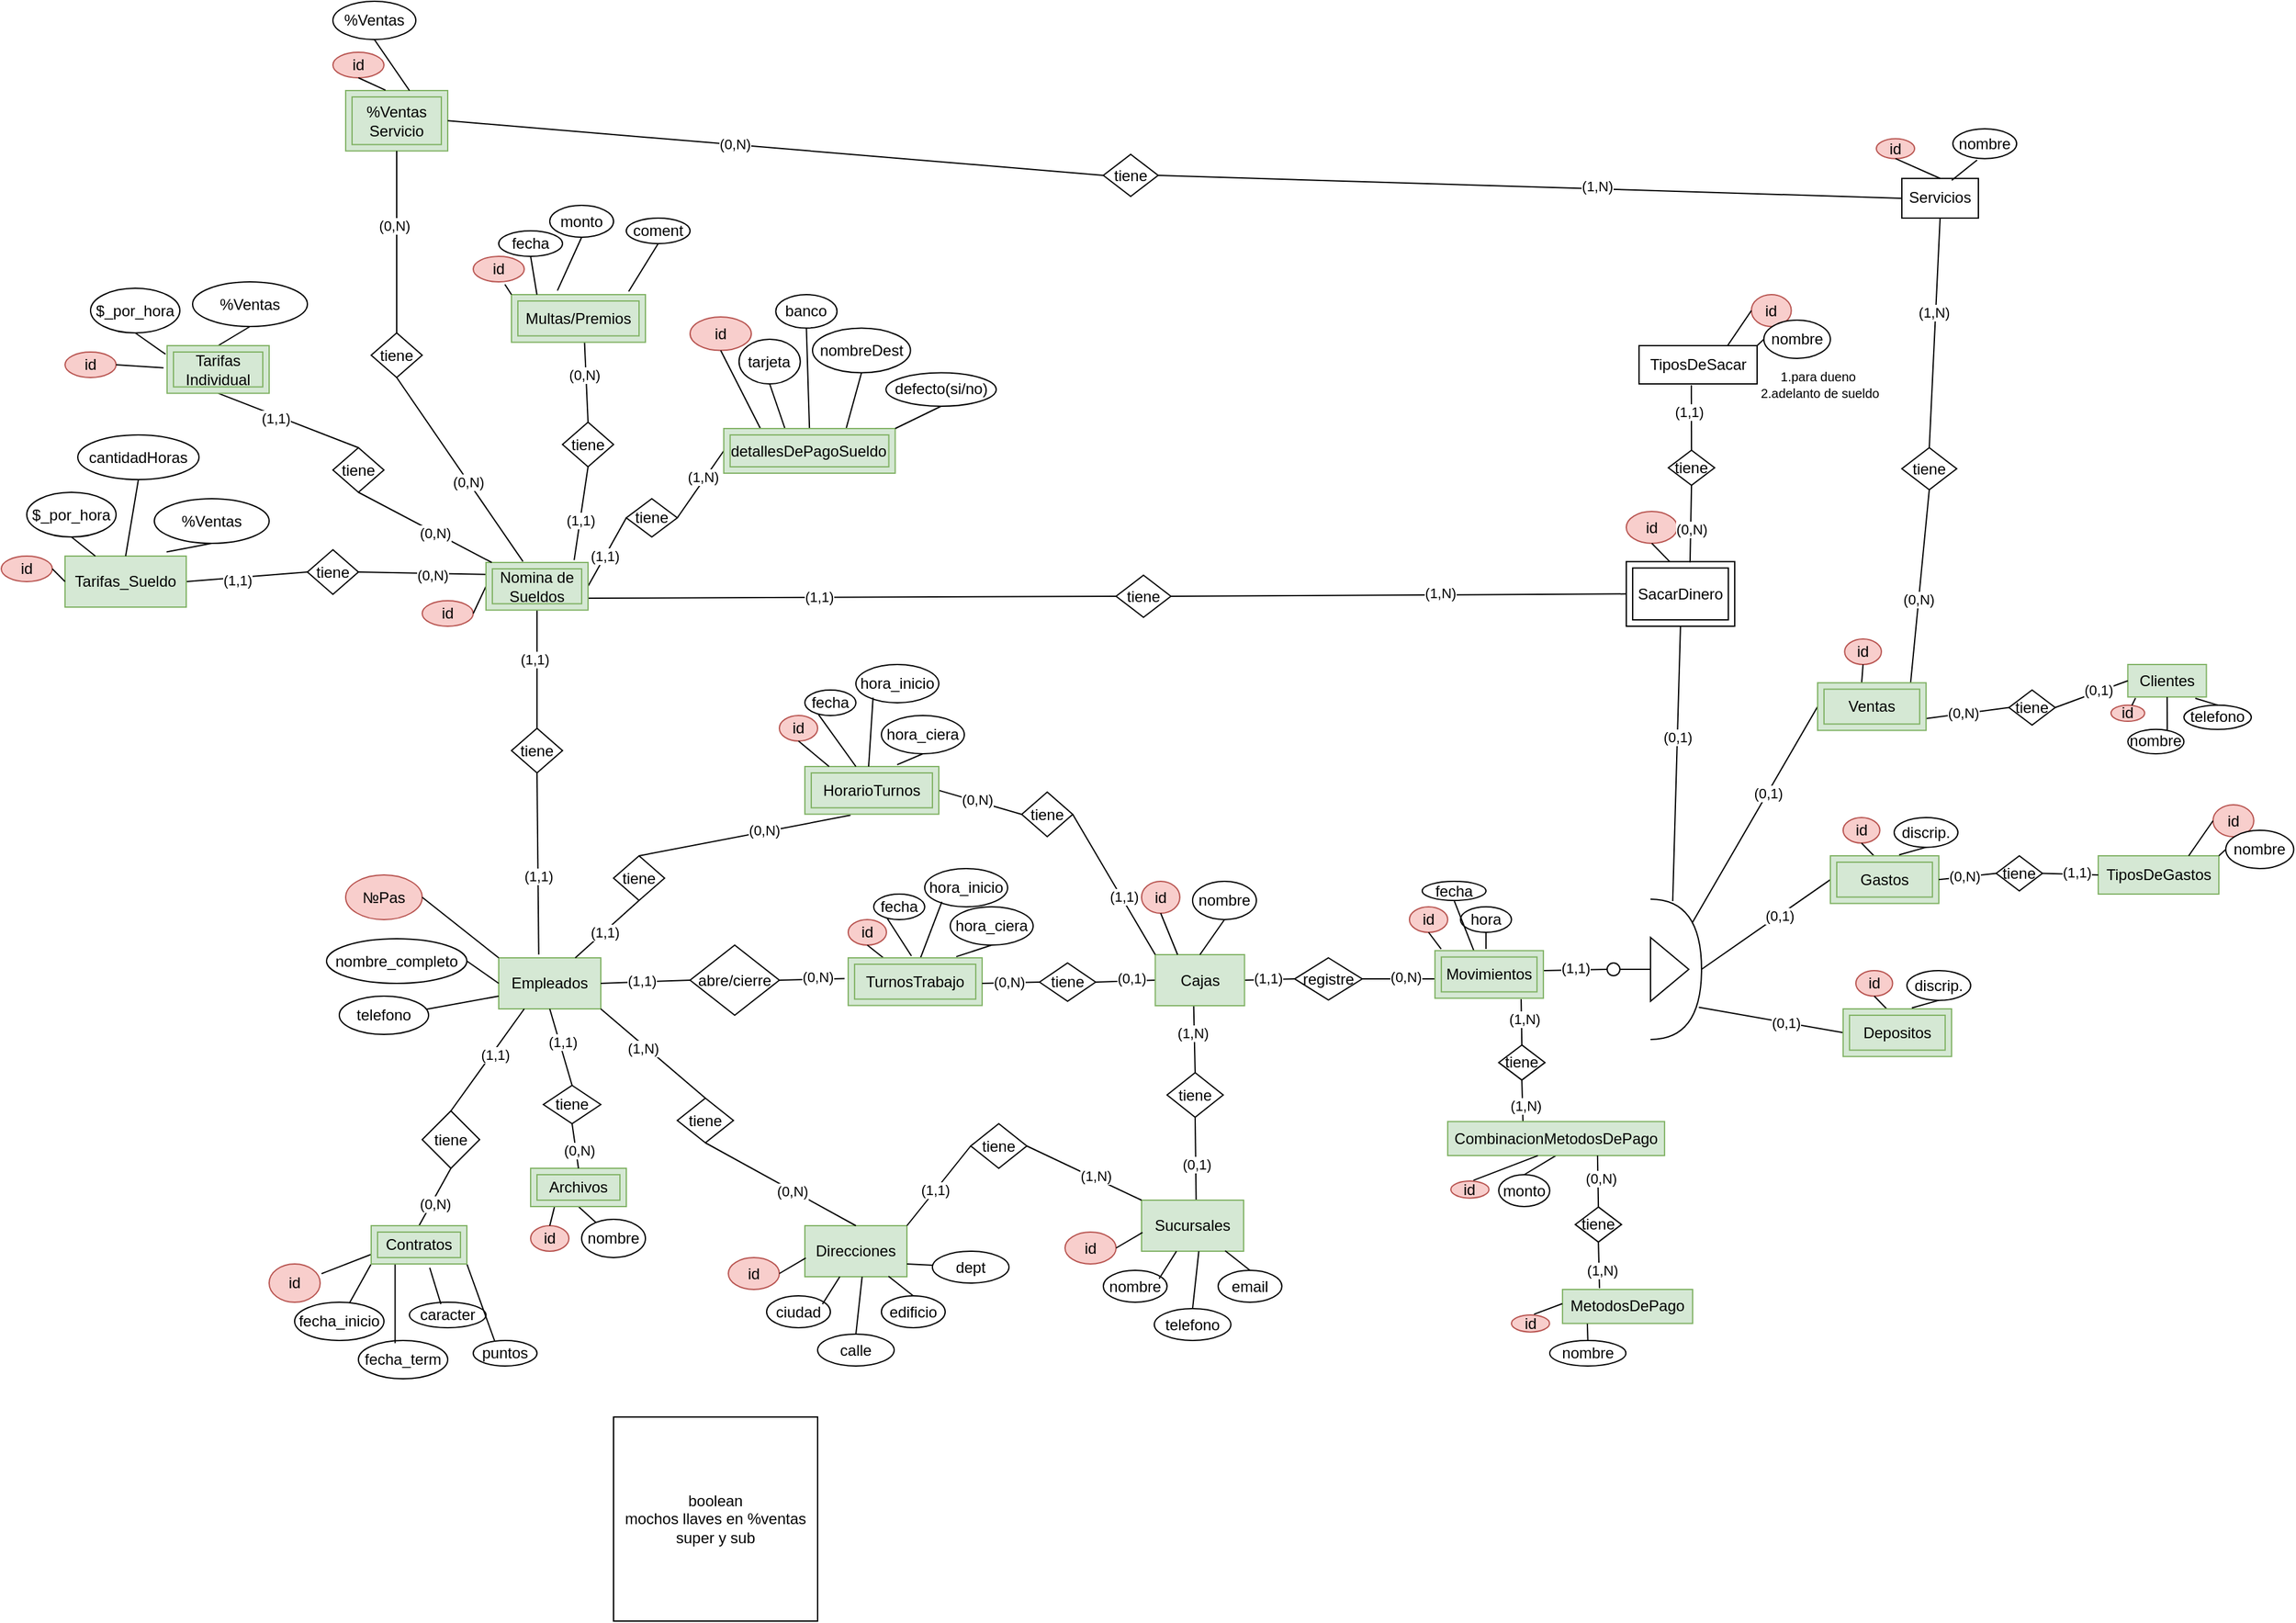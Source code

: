 <mxfile version="24.8.3">
  <diagram name="Page-1" id="6t1Kcd6hmbqZDqX8LImw">
    <mxGraphModel grid="1" page="1" gridSize="10" guides="0" tooltips="1" connect="1" arrows="1" fold="1" pageScale="1" pageWidth="850" pageHeight="1100" math="0" shadow="0">
      <root>
        <mxCell id="0" />
        <mxCell id="1" parent="0" />
        <mxCell id="iFe2Y4gx-Xav5hbkgqdi-2" value="Empleados" style="rounded=0;whiteSpace=wrap;html=1;fillColor=#d5e8d4;strokeColor=#82b366;" vertex="1" parent="1">
          <mxGeometry x="70" y="30" width="80" height="40" as="geometry" />
        </mxCell>
        <mxCell id="iFe2Y4gx-Xav5hbkgqdi-9" value="nombre_completo" style="ellipse;whiteSpace=wrap;html=1;" vertex="1" parent="1">
          <mxGeometry x="-65" y="15" width="110" height="35" as="geometry" />
        </mxCell>
        <mxCell id="iFe2Y4gx-Xav5hbkgqdi-10" value="№Pas" style="ellipse;whiteSpace=wrap;html=1;fillColor=#f8cecc;strokeColor=#b85450;" vertex="1" parent="1">
          <mxGeometry x="-50" y="-35" width="60" height="35" as="geometry" />
        </mxCell>
        <mxCell id="iFe2Y4gx-Xav5hbkgqdi-11" value="telefono" style="ellipse;whiteSpace=wrap;html=1;" vertex="1" parent="1">
          <mxGeometry x="-55" y="60" width="70" height="30" as="geometry" />
        </mxCell>
        <mxCell id="iFe2Y4gx-Xav5hbkgqdi-13" value="fecha_inicio" style="ellipse;whiteSpace=wrap;html=1;" vertex="1" parent="1">
          <mxGeometry x="-90" y="300" width="70" height="30" as="geometry" />
        </mxCell>
        <mxCell id="iFe2Y4gx-Xav5hbkgqdi-38" value="" style="endArrow=none;html=1;rounded=0;entryX=1;entryY=0.5;entryDx=0;entryDy=0;exitX=0;exitY=0;exitDx=0;exitDy=0;" edge="1" parent="1" source="iFe2Y4gx-Xav5hbkgqdi-2" target="iFe2Y4gx-Xav5hbkgqdi-10">
          <mxGeometry width="50" height="50" relative="1" as="geometry">
            <mxPoint x="280" y="180" as="sourcePoint" />
            <mxPoint x="330" y="130" as="targetPoint" />
          </mxGeometry>
        </mxCell>
        <mxCell id="iFe2Y4gx-Xav5hbkgqdi-39" value="" style="endArrow=none;html=1;rounded=0;exitX=1;exitY=0.5;exitDx=0;exitDy=0;entryX=0;entryY=0.5;entryDx=0;entryDy=0;" edge="1" parent="1" source="iFe2Y4gx-Xav5hbkgqdi-9" target="iFe2Y4gx-Xav5hbkgqdi-2">
          <mxGeometry width="50" height="50" relative="1" as="geometry">
            <mxPoint x="280" y="180" as="sourcePoint" />
            <mxPoint x="330" y="130" as="targetPoint" />
          </mxGeometry>
        </mxCell>
        <mxCell id="iFe2Y4gx-Xav5hbkgqdi-40" value="" style="endArrow=none;html=1;rounded=0;exitX=0.98;exitY=0.34;exitDx=0;exitDy=0;exitPerimeter=0;entryX=0;entryY=0.75;entryDx=0;entryDy=0;" edge="1" parent="1" source="iFe2Y4gx-Xav5hbkgqdi-11" target="iFe2Y4gx-Xav5hbkgqdi-2">
          <mxGeometry width="50" height="50" relative="1" as="geometry">
            <mxPoint x="50" y="45" as="sourcePoint" />
            <mxPoint x="90" y="110" as="targetPoint" />
          </mxGeometry>
        </mxCell>
        <mxCell id="iFe2Y4gx-Xav5hbkgqdi-42" value="" style="endArrow=none;html=1;rounded=0;entryX=0;entryY=1;entryDx=0;entryDy=0;" edge="1" parent="1" source="iFe2Y4gx-Xav5hbkgqdi-13" target="iFe2Y4gx-Xav5hbkgqdi-108">
          <mxGeometry width="50" height="50" relative="1" as="geometry">
            <mxPoint x="210" y="180" as="sourcePoint" />
            <mxPoint x="-30" y="255" as="targetPoint" />
          </mxGeometry>
        </mxCell>
        <mxCell id="iFe2Y4gx-Xav5hbkgqdi-78" value="tiene" style="rhombus;whiteSpace=wrap;html=1;" vertex="1" parent="1">
          <mxGeometry x="170" y="-330" width="40" height="30" as="geometry" />
        </mxCell>
        <mxCell id="iFe2Y4gx-Xav5hbkgqdi-79" value="" style="endArrow=none;html=1;rounded=0;exitX=1;exitY=0.5;exitDx=0;exitDy=0;entryX=0;entryY=0.5;entryDx=0;entryDy=0;" edge="1" parent="1" source="RoaKV29u18wxLW4PraBs-38" target="iFe2Y4gx-Xav5hbkgqdi-78">
          <mxGeometry width="50" height="50" relative="1" as="geometry">
            <mxPoint x="350" y="90" as="sourcePoint" />
            <mxPoint x="400" y="40" as="targetPoint" />
          </mxGeometry>
        </mxCell>
        <mxCell id="iFe2Y4gx-Xav5hbkgqdi-82" value="(1,1)" style="edgeLabel;html=1;align=center;verticalAlign=middle;resizable=0;points=[];" connectable="0" vertex="1" parent="iFe2Y4gx-Xav5hbkgqdi-79">
          <mxGeometry x="-0.13" y="1" relative="1" as="geometry">
            <mxPoint x="1" as="offset" />
          </mxGeometry>
        </mxCell>
        <mxCell id="iFe2Y4gx-Xav5hbkgqdi-80" value="" style="endArrow=none;html=1;rounded=0;exitX=1;exitY=0.5;exitDx=0;exitDy=0;entryX=0;entryY=0.5;entryDx=0;entryDy=0;" edge="1" parent="1" source="iFe2Y4gx-Xav5hbkgqdi-78" target="iFe2Y4gx-Xav5hbkgqdi-129">
          <mxGeometry width="50" height="50" relative="1" as="geometry">
            <mxPoint x="190" y="50" as="sourcePoint" />
            <mxPoint x="222.5" y="-130" as="targetPoint" />
          </mxGeometry>
        </mxCell>
        <mxCell id="iFe2Y4gx-Xav5hbkgqdi-81" value="(1,N)" style="edgeLabel;html=1;align=center;verticalAlign=middle;resizable=0;points=[];" connectable="0" vertex="1" parent="iFe2Y4gx-Xav5hbkgqdi-80">
          <mxGeometry x="0.18" y="2" relative="1" as="geometry">
            <mxPoint as="offset" />
          </mxGeometry>
        </mxCell>
        <mxCell id="iFe2Y4gx-Xav5hbkgqdi-83" value="tiene" style="rhombus;whiteSpace=wrap;html=1;" vertex="1" parent="1">
          <mxGeometry x="-80" y="-290" width="40" height="35" as="geometry" />
        </mxCell>
        <mxCell id="iFe2Y4gx-Xav5hbkgqdi-84" value="" style="endArrow=none;html=1;rounded=0;entryX=1;entryY=0.5;entryDx=0;entryDy=0;exitX=0;exitY=0.25;exitDx=0;exitDy=0;" edge="1" parent="1" source="RoaKV29u18wxLW4PraBs-38" target="iFe2Y4gx-Xav5hbkgqdi-83">
          <mxGeometry width="50" height="50" relative="1" as="geometry">
            <mxPoint x="-20" y="-280" as="sourcePoint" />
            <mxPoint x="490" y="125" as="targetPoint" />
          </mxGeometry>
        </mxCell>
        <mxCell id="iFe2Y4gx-Xav5hbkgqdi-85" value="(0,N)" style="edgeLabel;html=1;align=center;verticalAlign=middle;resizable=0;points=[];" connectable="0" vertex="1" parent="iFe2Y4gx-Xav5hbkgqdi-84">
          <mxGeometry x="-0.13" y="1" relative="1" as="geometry">
            <mxPoint x="1" as="offset" />
          </mxGeometry>
        </mxCell>
        <mxCell id="iFe2Y4gx-Xav5hbkgqdi-86" value="" style="endArrow=none;html=1;rounded=0;exitX=0;exitY=0.5;exitDx=0;exitDy=0;entryX=1;entryY=0.5;entryDx=0;entryDy=0;" edge="1" parent="1" source="iFe2Y4gx-Xav5hbkgqdi-83" target="iFe2Y4gx-Xav5hbkgqdi-18">
          <mxGeometry width="50" height="50" relative="1" as="geometry">
            <mxPoint x="280" y="135" as="sourcePoint" />
            <mxPoint x="380" y="30" as="targetPoint" />
          </mxGeometry>
        </mxCell>
        <mxCell id="iFe2Y4gx-Xav5hbkgqdi-87" value="(1,1)" style="edgeLabel;html=1;align=center;verticalAlign=middle;resizable=0;points=[];" connectable="0" vertex="1" parent="iFe2Y4gx-Xav5hbkgqdi-86">
          <mxGeometry x="0.18" y="2" relative="1" as="geometry">
            <mxPoint as="offset" />
          </mxGeometry>
        </mxCell>
        <mxCell id="iFe2Y4gx-Xav5hbkgqdi-89" value="abre/cierre" style="rhombus;whiteSpace=wrap;html=1;" vertex="1" parent="1">
          <mxGeometry x="220" y="20" width="70" height="55" as="geometry" />
        </mxCell>
        <mxCell id="iFe2Y4gx-Xav5hbkgqdi-90" value="" style="endArrow=none;html=1;rounded=0;exitX=1;exitY=0.5;exitDx=0;exitDy=0;entryX=0;entryY=0.5;entryDx=0;entryDy=0;" edge="1" parent="1" source="iFe2Y4gx-Xav5hbkgqdi-2" target="iFe2Y4gx-Xav5hbkgqdi-89">
          <mxGeometry width="50" height="50" relative="1" as="geometry">
            <mxPoint x="122" y="160" as="sourcePoint" />
            <mxPoint x="432" y="220" as="targetPoint" />
          </mxGeometry>
        </mxCell>
        <mxCell id="iFe2Y4gx-Xav5hbkgqdi-91" value="(1,1)" style="edgeLabel;html=1;align=center;verticalAlign=middle;resizable=0;points=[];" connectable="0" vertex="1" parent="iFe2Y4gx-Xav5hbkgqdi-90">
          <mxGeometry x="-0.13" y="1" relative="1" as="geometry">
            <mxPoint x="1" as="offset" />
          </mxGeometry>
        </mxCell>
        <mxCell id="iFe2Y4gx-Xav5hbkgqdi-92" value="" style="endArrow=none;html=1;rounded=0;exitX=1;exitY=0.5;exitDx=0;exitDy=0;entryX=-0.027;entryY=0.436;entryDx=0;entryDy=0;entryPerimeter=0;" edge="1" parent="1" source="iFe2Y4gx-Xav5hbkgqdi-89" target="iFe2Y4gx-Xav5hbkgqdi-128">
          <mxGeometry width="50" height="50" relative="1" as="geometry">
            <mxPoint x="222" y="230" as="sourcePoint" />
            <mxPoint x="420" y="180" as="targetPoint" />
          </mxGeometry>
        </mxCell>
        <mxCell id="iFe2Y4gx-Xav5hbkgqdi-93" value="(0,N)" style="edgeLabel;html=1;align=center;verticalAlign=middle;resizable=0;points=[];" connectable="0" vertex="1" parent="iFe2Y4gx-Xav5hbkgqdi-92">
          <mxGeometry x="0.18" y="2" relative="1" as="geometry">
            <mxPoint as="offset" />
          </mxGeometry>
        </mxCell>
        <mxCell id="iFe2Y4gx-Xav5hbkgqdi-95" value="fecha_term" style="ellipse;whiteSpace=wrap;html=1;" vertex="1" parent="1">
          <mxGeometry x="-40" y="330" width="70" height="30" as="geometry" />
        </mxCell>
        <mxCell id="iFe2Y4gx-Xav5hbkgqdi-96" value="" style="endArrow=none;html=1;rounded=0;exitX=0.411;exitY=0.072;exitDx=0;exitDy=0;exitPerimeter=0;entryX=0.25;entryY=1;entryDx=0;entryDy=0;" edge="1" parent="1" source="iFe2Y4gx-Xav5hbkgqdi-95" target="iFe2Y4gx-Xav5hbkgqdi-108">
          <mxGeometry width="50" height="50" relative="1" as="geometry">
            <mxPoint x="-63" y="291" as="sourcePoint" />
            <mxPoint x="10" y="290" as="targetPoint" />
          </mxGeometry>
        </mxCell>
        <mxCell id="iFe2Y4gx-Xav5hbkgqdi-97" value="caracter" style="ellipse;whiteSpace=wrap;html=1;" vertex="1" parent="1">
          <mxGeometry y="300" width="60" height="20" as="geometry" />
        </mxCell>
        <mxCell id="iFe2Y4gx-Xav5hbkgqdi-98" value="" style="endArrow=none;html=1;rounded=0;entryX=0.612;entryY=1.101;entryDx=0;entryDy=0;exitX=0.411;exitY=0.072;exitDx=0;exitDy=0;exitPerimeter=0;entryPerimeter=0;" edge="1" parent="1" source="iFe2Y4gx-Xav5hbkgqdi-97" target="iFe2Y4gx-Xav5hbkgqdi-108">
          <mxGeometry width="50" height="50" relative="1" as="geometry">
            <mxPoint x="17" y="311" as="sourcePoint" />
            <mxPoint x="37.87" y="281.1" as="targetPoint" />
          </mxGeometry>
        </mxCell>
        <mxCell id="iFe2Y4gx-Xav5hbkgqdi-99" value="id" style="ellipse;whiteSpace=wrap;html=1;fillColor=#f8cecc;strokeColor=#b85450;" vertex="1" parent="1">
          <mxGeometry x="-110" y="270" width="40" height="30" as="geometry" />
        </mxCell>
        <mxCell id="iFe2Y4gx-Xav5hbkgqdi-100" value="" style="endArrow=none;html=1;rounded=0;entryX=0;entryY=0.75;entryDx=0;entryDy=0;exitX=1.027;exitY=0.254;exitDx=0;exitDy=0;exitPerimeter=0;" edge="1" parent="1" source="iFe2Y4gx-Xav5hbkgqdi-99" target="iFe2Y4gx-Xav5hbkgqdi-108">
          <mxGeometry width="50" height="50" relative="1" as="geometry">
            <mxPoint x="-33" y="310" as="sourcePoint" />
            <mxPoint x="-30" y="255" as="targetPoint" />
          </mxGeometry>
        </mxCell>
        <mxCell id="iFe2Y4gx-Xav5hbkgqdi-101" value="puntos" style="ellipse;whiteSpace=wrap;html=1;" vertex="1" parent="1">
          <mxGeometry x="50" y="330" width="50" height="20" as="geometry" />
        </mxCell>
        <mxCell id="iFe2Y4gx-Xav5hbkgqdi-102" value="" style="endArrow=none;html=1;rounded=0;entryX=0.333;entryY=0;entryDx=0;entryDy=0;entryPerimeter=0;exitX=1;exitY=1;exitDx=0;exitDy=0;" edge="1" parent="1" source="iFe2Y4gx-Xav5hbkgqdi-108" target="iFe2Y4gx-Xav5hbkgqdi-101">
          <mxGeometry width="50" height="50" relative="1" as="geometry">
            <mxPoint x="80" y="280" as="sourcePoint" />
            <mxPoint x="120" y="180" as="targetPoint" />
          </mxGeometry>
        </mxCell>
        <mxCell id="iFe2Y4gx-Xav5hbkgqdi-103" value="tiene" style="rhombus;whiteSpace=wrap;html=1;" vertex="1" parent="1">
          <mxGeometry x="10" y="150" width="45" height="45" as="geometry" />
        </mxCell>
        <mxCell id="iFe2Y4gx-Xav5hbkgqdi-104" value="" style="endArrow=none;html=1;rounded=0;exitX=0.25;exitY=1;exitDx=0;exitDy=0;entryX=0.5;entryY=0;entryDx=0;entryDy=0;" edge="1" parent="1" source="iFe2Y4gx-Xav5hbkgqdi-2" target="iFe2Y4gx-Xav5hbkgqdi-103">
          <mxGeometry width="50" height="50" relative="1" as="geometry">
            <mxPoint x="100" y="90" as="sourcePoint" />
            <mxPoint x="367.07" y="272.6" as="targetPoint" />
          </mxGeometry>
        </mxCell>
        <mxCell id="iFe2Y4gx-Xav5hbkgqdi-105" value="(1,1)" style="edgeLabel;html=1;align=center;verticalAlign=middle;resizable=0;points=[];" connectable="0" vertex="1" parent="iFe2Y4gx-Xav5hbkgqdi-104">
          <mxGeometry x="-0.13" y="1" relative="1" as="geometry">
            <mxPoint x="1" as="offset" />
          </mxGeometry>
        </mxCell>
        <mxCell id="iFe2Y4gx-Xav5hbkgqdi-106" value="" style="endArrow=none;html=1;rounded=0;exitX=0.5;exitY=1;exitDx=0;exitDy=0;entryX=0.5;entryY=0;entryDx=0;entryDy=0;" edge="1" parent="1" source="iFe2Y4gx-Xav5hbkgqdi-103" target="iFe2Y4gx-Xav5hbkgqdi-108">
          <mxGeometry width="50" height="50" relative="1" as="geometry">
            <mxPoint x="157.07" y="282.6" as="sourcePoint" />
            <mxPoint x="95" y="230" as="targetPoint" />
          </mxGeometry>
        </mxCell>
        <mxCell id="iFe2Y4gx-Xav5hbkgqdi-107" value="(0,N)" style="edgeLabel;html=1;align=center;verticalAlign=middle;resizable=0;points=[];" connectable="0" vertex="1" parent="iFe2Y4gx-Xav5hbkgqdi-106">
          <mxGeometry x="0.18" y="2" relative="1" as="geometry">
            <mxPoint as="offset" />
          </mxGeometry>
        </mxCell>
        <mxCell id="iFe2Y4gx-Xav5hbkgqdi-108" value="Contratos" style="shape=ext;margin=3;double=1;whiteSpace=wrap;html=1;align=center;fillColor=#d5e8d4;strokeColor=#82b366;" vertex="1" parent="1">
          <mxGeometry x="-30" y="240" width="75" height="30" as="geometry" />
        </mxCell>
        <mxCell id="iFe2Y4gx-Xav5hbkgqdi-109" value="nombre" style="ellipse;whiteSpace=wrap;html=1;" vertex="1" parent="1">
          <mxGeometry x="135" y="235" width="50" height="30" as="geometry" />
        </mxCell>
        <mxCell id="iFe2Y4gx-Xav5hbkgqdi-110" value="" style="endArrow=none;html=1;rounded=0;entryX=0.5;entryY=1;entryDx=0;entryDy=0;" edge="1" parent="1" source="iFe2Y4gx-Xav5hbkgqdi-109" target="iFe2Y4gx-Xav5hbkgqdi-119">
          <mxGeometry width="50" height="50" relative="1" as="geometry">
            <mxPoint x="390" y="160" as="sourcePoint" />
            <mxPoint x="150" y="235" as="targetPoint" />
          </mxGeometry>
        </mxCell>
        <mxCell id="iFe2Y4gx-Xav5hbkgqdi-115" value="id" style="ellipse;whiteSpace=wrap;html=1;fillColor=#f8cecc;strokeColor=#b85450;" vertex="1" parent="1">
          <mxGeometry x="95" y="240" width="30" height="20" as="geometry" />
        </mxCell>
        <mxCell id="iFe2Y4gx-Xav5hbkgqdi-116" value="" style="endArrow=none;html=1;rounded=0;entryX=0.25;entryY=1;entryDx=0;entryDy=0;exitX=0.5;exitY=0;exitDx=0;exitDy=0;" edge="1" parent="1" source="iFe2Y4gx-Xav5hbkgqdi-115" target="iFe2Y4gx-Xav5hbkgqdi-119">
          <mxGeometry width="50" height="50" relative="1" as="geometry">
            <mxPoint x="147" y="290" as="sourcePoint" />
            <mxPoint x="150" y="235" as="targetPoint" />
          </mxGeometry>
        </mxCell>
        <mxCell id="iFe2Y4gx-Xav5hbkgqdi-119" value="Archivos" style="shape=ext;margin=3;double=1;whiteSpace=wrap;html=1;align=center;fillColor=#d5e8d4;strokeColor=#82b366;" vertex="1" parent="1">
          <mxGeometry x="95" y="195" width="75" height="30" as="geometry" />
        </mxCell>
        <mxCell id="iFe2Y4gx-Xav5hbkgqdi-123" value="tiene" style="rhombus;whiteSpace=wrap;html=1;" vertex="1" parent="1">
          <mxGeometry x="105" y="130" width="45" height="30" as="geometry" />
        </mxCell>
        <mxCell id="iFe2Y4gx-Xav5hbkgqdi-124" value="" style="endArrow=none;html=1;rounded=0;exitX=0.5;exitY=1;exitDx=0;exitDy=0;entryX=0.5;entryY=0;entryDx=0;entryDy=0;" edge="1" parent="1" source="iFe2Y4gx-Xav5hbkgqdi-2" target="iFe2Y4gx-Xav5hbkgqdi-123">
          <mxGeometry width="50" height="50" relative="1" as="geometry">
            <mxPoint x="127" y="80" as="sourcePoint" />
            <mxPoint x="404.07" y="282.6" as="targetPoint" />
          </mxGeometry>
        </mxCell>
        <mxCell id="iFe2Y4gx-Xav5hbkgqdi-125" value="(1,1)" style="edgeLabel;html=1;align=center;verticalAlign=middle;resizable=0;points=[];" connectable="0" vertex="1" parent="iFe2Y4gx-Xav5hbkgqdi-124">
          <mxGeometry x="-0.13" y="1" relative="1" as="geometry">
            <mxPoint x="1" as="offset" />
          </mxGeometry>
        </mxCell>
        <mxCell id="iFe2Y4gx-Xav5hbkgqdi-126" value="" style="endArrow=none;html=1;rounded=0;exitX=0.5;exitY=1;exitDx=0;exitDy=0;entryX=0.5;entryY=0;entryDx=0;entryDy=0;" edge="1" parent="1" source="iFe2Y4gx-Xav5hbkgqdi-123" target="iFe2Y4gx-Xav5hbkgqdi-119">
          <mxGeometry width="50" height="50" relative="1" as="geometry">
            <mxPoint x="194.07" y="292.6" as="sourcePoint" />
            <mxPoint x="60" y="250" as="targetPoint" />
          </mxGeometry>
        </mxCell>
        <mxCell id="iFe2Y4gx-Xav5hbkgqdi-127" value="(0,N)" style="edgeLabel;html=1;align=center;verticalAlign=middle;resizable=0;points=[];" connectable="0" vertex="1" parent="iFe2Y4gx-Xav5hbkgqdi-126">
          <mxGeometry x="0.18" y="2" relative="1" as="geometry">
            <mxPoint as="offset" />
          </mxGeometry>
        </mxCell>
        <mxCell id="iFe2Y4gx-Xav5hbkgqdi-140" value="" style="endArrow=none;html=1;rounded=0;exitX=1;exitY=0.5;exitDx=0;exitDy=0;entryX=0;entryY=0.5;entryDx=0;entryDy=0;" edge="1" parent="1" source="iFe2Y4gx-Xav5hbkgqdi-137" target="iFe2Y4gx-Xav5hbkgqdi-5">
          <mxGeometry width="50" height="50" relative="1" as="geometry">
            <mxPoint x="379.96" y="230" as="sourcePoint" />
            <mxPoint x="524.96" y="60" as="targetPoint" />
          </mxGeometry>
        </mxCell>
        <mxCell id="iFe2Y4gx-Xav5hbkgqdi-141" value="(0,1)" style="edgeLabel;html=1;align=center;verticalAlign=middle;resizable=0;points=[];" connectable="0" vertex="1" parent="iFe2Y4gx-Xav5hbkgqdi-140">
          <mxGeometry x="0.18" y="2" relative="1" as="geometry">
            <mxPoint as="offset" />
          </mxGeometry>
        </mxCell>
        <mxCell id="iFe2Y4gx-Xav5hbkgqdi-143" value="" style="group" connectable="0" vertex="1" parent="1">
          <mxGeometry x="1150" y="-620" width="110" height="70" as="geometry" />
        </mxCell>
        <mxCell id="iFe2Y4gx-Xav5hbkgqdi-4" value="Servicios" style="rounded=0;whiteSpace=wrap;html=1;" vertex="1" parent="iFe2Y4gx-Xav5hbkgqdi-143">
          <mxGeometry x="20" y="38.889" width="60" height="31.111" as="geometry" />
        </mxCell>
        <mxCell id="iFe2Y4gx-Xav5hbkgqdi-31" value="id" style="ellipse;whiteSpace=wrap;html=1;fillColor=#f8cecc;strokeColor=#b85450;" vertex="1" parent="iFe2Y4gx-Xav5hbkgqdi-143">
          <mxGeometry y="7.778" width="30" height="15.556" as="geometry" />
        </mxCell>
        <mxCell id="iFe2Y4gx-Xav5hbkgqdi-32" value="nombre" style="ellipse;whiteSpace=wrap;html=1;" vertex="1" parent="iFe2Y4gx-Xav5hbkgqdi-143">
          <mxGeometry x="60" width="50" height="23.333" as="geometry" />
        </mxCell>
        <mxCell id="iFe2Y4gx-Xav5hbkgqdi-56" value="" style="endArrow=none;html=1;rounded=0;entryX=0.5;entryY=1;entryDx=0;entryDy=0;exitX=0.5;exitY=0;exitDx=0;exitDy=0;" edge="1" parent="iFe2Y4gx-Xav5hbkgqdi-143" source="iFe2Y4gx-Xav5hbkgqdi-4" target="iFe2Y4gx-Xav5hbkgqdi-31">
          <mxGeometry width="50" height="50" relative="1" as="geometry">
            <mxPoint x="-80" y="7.778" as="sourcePoint" />
            <mxPoint x="-30" y="-31.111" as="targetPoint" />
          </mxGeometry>
        </mxCell>
        <mxCell id="iFe2Y4gx-Xav5hbkgqdi-57" value="" style="endArrow=none;html=1;rounded=0;entryX=0.38;entryY=1.049;entryDx=0;entryDy=0;exitX=0.652;exitY=0.047;exitDx=0;exitDy=0;entryPerimeter=0;exitPerimeter=0;" edge="1" parent="iFe2Y4gx-Xav5hbkgqdi-143" source="iFe2Y4gx-Xav5hbkgqdi-4" target="iFe2Y4gx-Xav5hbkgqdi-32">
          <mxGeometry width="50" height="50" relative="1" as="geometry">
            <mxPoint x="55" y="46.667" as="sourcePoint" />
            <mxPoint x="20" y="23.333" as="targetPoint" />
          </mxGeometry>
        </mxCell>
        <mxCell id="iFe2Y4gx-Xav5hbkgqdi-155" value="tiene" style="rhombus;whiteSpace=wrap;html=1;" vertex="1" parent="1">
          <mxGeometry x="593.96" y="120" width="44" height="35" as="geometry" />
        </mxCell>
        <mxCell id="iFe2Y4gx-Xav5hbkgqdi-156" value="" style="endArrow=none;html=1;rounded=0;exitX=0.535;exitY=0.014;exitDx=0;exitDy=0;entryX=0.5;entryY=1;entryDx=0;entryDy=0;exitPerimeter=0;" edge="1" parent="1" source="iFe2Y4gx-Xav5hbkgqdi-3" target="iFe2Y4gx-Xav5hbkgqdi-155">
          <mxGeometry width="50" height="50" relative="1" as="geometry">
            <mxPoint x="591.22" y="86" as="sourcePoint" />
            <mxPoint x="712.22" y="325" as="targetPoint" />
          </mxGeometry>
        </mxCell>
        <mxCell id="iFe2Y4gx-Xav5hbkgqdi-157" value="(0,1)" style="edgeLabel;html=1;align=center;verticalAlign=middle;resizable=0;points=[];" connectable="0" vertex="1" parent="iFe2Y4gx-Xav5hbkgqdi-156">
          <mxGeometry x="-0.13" y="1" relative="1" as="geometry">
            <mxPoint x="1" as="offset" />
          </mxGeometry>
        </mxCell>
        <mxCell id="iFe2Y4gx-Xav5hbkgqdi-158" value="" style="endArrow=none;html=1;rounded=0;entryX=0.43;entryY=0.983;entryDx=0;entryDy=0;exitX=0.5;exitY=0;exitDx=0;exitDy=0;entryPerimeter=0;" edge="1" parent="1" source="iFe2Y4gx-Xav5hbkgqdi-155" target="iFe2Y4gx-Xav5hbkgqdi-5">
          <mxGeometry width="50" height="50" relative="1" as="geometry">
            <mxPoint x="613.96" y="130" as="sourcePoint" />
            <mxPoint x="696.22" y="160" as="targetPoint" />
          </mxGeometry>
        </mxCell>
        <mxCell id="iFe2Y4gx-Xav5hbkgqdi-159" value="(1,N)" style="edgeLabel;html=1;align=center;verticalAlign=middle;resizable=0;points=[];" connectable="0" vertex="1" parent="iFe2Y4gx-Xav5hbkgqdi-158">
          <mxGeometry x="0.18" y="2" relative="1" as="geometry">
            <mxPoint as="offset" />
          </mxGeometry>
        </mxCell>
        <mxCell id="iFe2Y4gx-Xav5hbkgqdi-161" value="" style="group" connectable="0" vertex="1" parent="1">
          <mxGeometry x="1333.96" y="-200" width="110" height="70" as="geometry" />
        </mxCell>
        <mxCell id="iFe2Y4gx-Xav5hbkgqdi-8" value="Clientes" style="rounded=0;whiteSpace=wrap;html=1;fillColor=#d5e8d4;strokeColor=#82b366;" vertex="1" parent="iFe2Y4gx-Xav5hbkgqdi-161">
          <mxGeometry x="13.2" width="61.6" height="25.455" as="geometry" />
        </mxCell>
        <mxCell id="iFe2Y4gx-Xav5hbkgqdi-72" value="id" style="ellipse;whiteSpace=wrap;html=1;fillColor=#f8cecc;strokeColor=#b85450;" vertex="1" parent="iFe2Y4gx-Xav5hbkgqdi-161">
          <mxGeometry y="31.818" width="26.4" height="12.727" as="geometry" />
        </mxCell>
        <mxCell id="iFe2Y4gx-Xav5hbkgqdi-73" value="nombre" style="ellipse;whiteSpace=wrap;html=1;" vertex="1" parent="iFe2Y4gx-Xav5hbkgqdi-161">
          <mxGeometry x="13.2" y="50.909" width="44" height="19.091" as="geometry" />
        </mxCell>
        <mxCell id="iFe2Y4gx-Xav5hbkgqdi-74" value="telefono" style="ellipse;whiteSpace=wrap;html=1;" vertex="1" parent="iFe2Y4gx-Xav5hbkgqdi-161">
          <mxGeometry x="57.2" y="31.818" width="52.8" height="19.091" as="geometry" />
        </mxCell>
        <mxCell id="iFe2Y4gx-Xav5hbkgqdi-75" value="" style="endArrow=none;html=1;rounded=0;entryX=0.859;entryY=1.04;entryDx=0;entryDy=0;entryPerimeter=0;exitX=0.5;exitY=0;exitDx=0;exitDy=0;" edge="1" parent="iFe2Y4gx-Xav5hbkgqdi-161" source="iFe2Y4gx-Xav5hbkgqdi-74" target="iFe2Y4gx-Xav5hbkgqdi-8">
          <mxGeometry width="50" height="50" relative="1" as="geometry">
            <mxPoint x="206.8" y="101.818" as="sourcePoint" />
            <mxPoint x="250.8" y="70" as="targetPoint" />
          </mxGeometry>
        </mxCell>
        <mxCell id="iFe2Y4gx-Xav5hbkgqdi-76" value="" style="endArrow=none;html=1;rounded=0;entryX=0.5;entryY=1;entryDx=0;entryDy=0;exitX=0.703;exitY=0.024;exitDx=0;exitDy=0;exitPerimeter=0;" edge="1" parent="iFe2Y4gx-Xav5hbkgqdi-161" source="iFe2Y4gx-Xav5hbkgqdi-73" target="iFe2Y4gx-Xav5hbkgqdi-8">
          <mxGeometry width="50" height="50" relative="1" as="geometry">
            <mxPoint x="83.6" y="57.273" as="sourcePoint" />
            <mxPoint x="80.96" y="33.091" as="targetPoint" />
          </mxGeometry>
        </mxCell>
        <mxCell id="iFe2Y4gx-Xav5hbkgqdi-77" value="" style="endArrow=none;html=1;rounded=0;entryX=0.098;entryY=1.034;entryDx=0;entryDy=0;entryPerimeter=0;" edge="1" parent="iFe2Y4gx-Xav5hbkgqdi-161" source="iFe2Y4gx-Xav5hbkgqdi-72" target="iFe2Y4gx-Xav5hbkgqdi-8">
          <mxGeometry width="50" height="50" relative="1" as="geometry">
            <mxPoint x="32.56" y="57.909" as="sourcePoint" />
            <mxPoint x="52.8" y="31.818" as="targetPoint" />
          </mxGeometry>
        </mxCell>
        <mxCell id="iFe2Y4gx-Xav5hbkgqdi-163" value="tiene" style="rhombus;whiteSpace=wrap;html=1;" vertex="1" parent="1">
          <mxGeometry x="853.96" y="98.32" width="36.26" height="27.5" as="geometry" />
        </mxCell>
        <mxCell id="iFe2Y4gx-Xav5hbkgqdi-164" value="" style="endArrow=none;html=1;rounded=0;exitX=0.795;exitY=1.019;exitDx=0;exitDy=0;entryX=0.5;entryY=0;entryDx=0;entryDy=0;exitPerimeter=0;" edge="1" parent="1" source="iFe2Y4gx-Xav5hbkgqdi-208" target="iFe2Y4gx-Xav5hbkgqdi-163">
          <mxGeometry width="50" height="50" relative="1" as="geometry">
            <mxPoint x="878.91" y="70.0" as="sourcePoint" />
            <mxPoint x="864.48" y="283.33" as="targetPoint" />
          </mxGeometry>
        </mxCell>
        <mxCell id="iFe2Y4gx-Xav5hbkgqdi-165" value="(1,N)" style="edgeLabel;html=1;align=center;verticalAlign=middle;resizable=0;points=[];" connectable="0" vertex="1" parent="iFe2Y4gx-Xav5hbkgqdi-164">
          <mxGeometry x="-0.13" y="1" relative="1" as="geometry">
            <mxPoint x="1" as="offset" />
          </mxGeometry>
        </mxCell>
        <mxCell id="iFe2Y4gx-Xav5hbkgqdi-166" value="" style="endArrow=none;html=1;rounded=0;exitX=0.5;exitY=1;exitDx=0;exitDy=0;entryX=0.347;entryY=0.008;entryDx=0;entryDy=0;entryPerimeter=0;" edge="1" parent="1" source="iFe2Y4gx-Xav5hbkgqdi-163" target="iFe2Y4gx-Xav5hbkgqdi-7">
          <mxGeometry width="50" height="50" relative="1" as="geometry">
            <mxPoint x="784.48" y="318.32" as="sourcePoint" />
            <mxPoint x="897.22" y="189.32" as="targetPoint" />
          </mxGeometry>
        </mxCell>
        <mxCell id="iFe2Y4gx-Xav5hbkgqdi-167" value="(1,N)" style="edgeLabel;html=1;align=center;verticalAlign=middle;resizable=0;points=[];" connectable="0" vertex="1" parent="iFe2Y4gx-Xav5hbkgqdi-166">
          <mxGeometry x="0.18" y="2" relative="1" as="geometry">
            <mxPoint as="offset" />
          </mxGeometry>
        </mxCell>
        <mxCell id="iFe2Y4gx-Xav5hbkgqdi-176" value="" style="endArrow=none;html=1;rounded=0;exitX=0.5;exitY=0;exitDx=0;exitDy=0;entryX=0.5;entryY=1;entryDx=0;entryDy=0;" edge="1" parent="1" source="iFe2Y4gx-Xav5hbkgqdi-173" target="iFe2Y4gx-Xav5hbkgqdi-4">
          <mxGeometry width="50" height="50" relative="1" as="geometry">
            <mxPoint x="1068.9" y="80.5" as="sourcePoint" />
            <mxPoint x="1220" y="-540" as="targetPoint" />
          </mxGeometry>
        </mxCell>
        <mxCell id="iFe2Y4gx-Xav5hbkgqdi-177" value="(1,N)" style="edgeLabel;html=1;align=center;verticalAlign=middle;resizable=0;points=[];" connectable="0" vertex="1" parent="iFe2Y4gx-Xav5hbkgqdi-176">
          <mxGeometry x="0.18" y="2" relative="1" as="geometry">
            <mxPoint as="offset" />
          </mxGeometry>
        </mxCell>
        <mxCell id="iFe2Y4gx-Xav5hbkgqdi-173" value="tiene" style="rhombus;whiteSpace=wrap;html=1;" vertex="1" parent="1">
          <mxGeometry x="1170" y="-370" width="43" height="33" as="geometry" />
        </mxCell>
        <mxCell id="iFe2Y4gx-Xav5hbkgqdi-174" value="" style="endArrow=none;html=1;rounded=0;exitX=0.857;exitY=0.018;exitDx=0;exitDy=0;entryX=0.5;entryY=1;entryDx=0;entryDy=0;exitPerimeter=0;" edge="1" parent="1" source="iFe2Y4gx-Xav5hbkgqdi-152" target="iFe2Y4gx-Xav5hbkgqdi-173">
          <mxGeometry width="50" height="50" relative="1" as="geometry">
            <mxPoint x="1168.16" y="-130.83" as="sourcePoint" />
            <mxPoint x="1288.9" y="66.17" as="targetPoint" />
          </mxGeometry>
        </mxCell>
        <mxCell id="iFe2Y4gx-Xav5hbkgqdi-175" value="(0,N)" style="edgeLabel;html=1;align=center;verticalAlign=middle;resizable=0;points=[];" connectable="0" vertex="1" parent="iFe2Y4gx-Xav5hbkgqdi-174">
          <mxGeometry x="-0.13" y="1" relative="1" as="geometry">
            <mxPoint x="1" as="offset" />
          </mxGeometry>
        </mxCell>
        <mxCell id="iFe2Y4gx-Xav5hbkgqdi-194" value="tiene" style="rhombus;whiteSpace=wrap;html=1;" vertex="1" parent="1">
          <mxGeometry x="1253.96" y="-180" width="36.26" height="27.5" as="geometry" />
        </mxCell>
        <mxCell id="iFe2Y4gx-Xav5hbkgqdi-195" value="" style="endArrow=none;html=1;rounded=0;exitX=1;exitY=0.75;exitDx=0;exitDy=0;entryX=0;entryY=0.5;entryDx=0;entryDy=0;" edge="1" parent="1" source="iFe2Y4gx-Xav5hbkgqdi-152" target="iFe2Y4gx-Xav5hbkgqdi-194">
          <mxGeometry width="50" height="50" relative="1" as="geometry">
            <mxPoint x="1178.29" y="-155" as="sourcePoint" />
            <mxPoint x="1278.55" y="100" as="targetPoint" />
          </mxGeometry>
        </mxCell>
        <mxCell id="iFe2Y4gx-Xav5hbkgqdi-196" value="(0,N)" style="edgeLabel;html=1;align=center;verticalAlign=middle;resizable=0;points=[];" connectable="0" vertex="1" parent="iFe2Y4gx-Xav5hbkgqdi-195">
          <mxGeometry x="-0.13" y="1" relative="1" as="geometry">
            <mxPoint x="1" as="offset" />
          </mxGeometry>
        </mxCell>
        <mxCell id="iFe2Y4gx-Xav5hbkgqdi-197" value="" style="endArrow=none;html=1;rounded=0;exitX=1;exitY=0.5;exitDx=0;exitDy=0;entryX=0;entryY=0.5;entryDx=0;entryDy=0;" edge="1" parent="1" source="iFe2Y4gx-Xav5hbkgqdi-194" target="iFe2Y4gx-Xav5hbkgqdi-8">
          <mxGeometry width="50" height="50" relative="1" as="geometry">
            <mxPoint x="1068.55" y="110" as="sourcePoint" />
            <mxPoint x="1179.29" y="-30" as="targetPoint" />
          </mxGeometry>
        </mxCell>
        <mxCell id="iFe2Y4gx-Xav5hbkgqdi-198" value="(0,1)" style="edgeLabel;html=1;align=center;verticalAlign=middle;resizable=0;points=[];" connectable="0" vertex="1" parent="iFe2Y4gx-Xav5hbkgqdi-197">
          <mxGeometry x="0.18" y="2" relative="1" as="geometry">
            <mxPoint as="offset" />
          </mxGeometry>
        </mxCell>
        <mxCell id="iFe2Y4gx-Xav5hbkgqdi-211" value="registre" style="rhombus;whiteSpace=wrap;html=1;" vertex="1" parent="1">
          <mxGeometry x="693.96" y="30" width="53" height="33" as="geometry" />
        </mxCell>
        <mxCell id="iFe2Y4gx-Xav5hbkgqdi-212" value="" style="endArrow=none;html=1;rounded=0;exitX=1;exitY=0.5;exitDx=0;exitDy=0;entryX=0;entryY=0.5;entryDx=0;entryDy=0;" edge="1" parent="1" source="iFe2Y4gx-Xav5hbkgqdi-5" target="iFe2Y4gx-Xav5hbkgqdi-211">
          <mxGeometry width="50" height="50" relative="1" as="geometry">
            <mxPoint x="654.96" y="118.5" as="sourcePoint" />
            <mxPoint x="775.7" y="315.5" as="targetPoint" />
          </mxGeometry>
        </mxCell>
        <mxCell id="iFe2Y4gx-Xav5hbkgqdi-213" value="(1,1)" style="edgeLabel;html=1;align=center;verticalAlign=middle;resizable=0;points=[];" connectable="0" vertex="1" parent="iFe2Y4gx-Xav5hbkgqdi-212">
          <mxGeometry x="-0.13" y="1" relative="1" as="geometry">
            <mxPoint x="1" as="offset" />
          </mxGeometry>
        </mxCell>
        <mxCell id="iFe2Y4gx-Xav5hbkgqdi-214" value="" style="endArrow=none;html=1;rounded=0;exitX=1;exitY=0.5;exitDx=0;exitDy=0;entryX=0;entryY=0.594;entryDx=0;entryDy=0;entryPerimeter=0;" edge="1" parent="1" source="iFe2Y4gx-Xav5hbkgqdi-211" target="iFe2Y4gx-Xav5hbkgqdi-208">
          <mxGeometry width="50" height="50" relative="1" as="geometry">
            <mxPoint x="565.7" y="325.5" as="sourcePoint" />
            <mxPoint x="803.96" y="70" as="targetPoint" />
          </mxGeometry>
        </mxCell>
        <mxCell id="iFe2Y4gx-Xav5hbkgqdi-215" value="(0,N)" style="edgeLabel;html=1;align=center;verticalAlign=middle;resizable=0;points=[];" connectable="0" vertex="1" parent="iFe2Y4gx-Xav5hbkgqdi-214">
          <mxGeometry x="0.18" y="2" relative="1" as="geometry">
            <mxPoint as="offset" />
          </mxGeometry>
        </mxCell>
        <mxCell id="eajRBAwsFPJz4dBhFypt-35" value="" style="endArrow=none;html=1;rounded=0;entryX=0;entryY=0.5;entryDx=0;entryDy=0;exitX=1;exitY=0.5;exitDx=0;exitDy=0;" edge="1" parent="1" source="eajRBAwsFPJz4dBhFypt-36" target="eajRBAwsFPJz4dBhFypt-33">
          <mxGeometry width="50" height="50" relative="1" as="geometry">
            <mxPoint x="873.96" y="90" as="sourcePoint" />
            <mxPoint x="923.96" y="40" as="targetPoint" />
          </mxGeometry>
        </mxCell>
        <mxCell id="eajRBAwsFPJz4dBhFypt-37" value="" style="endArrow=none;html=1;rounded=0;entryX=0;entryY=0.5;entryDx=0;entryDy=0;" edge="1" parent="1" target="eajRBAwsFPJz4dBhFypt-36">
          <mxGeometry width="50" height="50" relative="1" as="geometry">
            <mxPoint x="888.96" y="40" as="sourcePoint" />
            <mxPoint x="933.96" y="40" as="targetPoint" />
          </mxGeometry>
        </mxCell>
        <mxCell id="eajRBAwsFPJz4dBhFypt-42" value="(1,1)" style="edgeLabel;html=1;align=center;verticalAlign=middle;resizable=0;points=[];" connectable="0" vertex="1" parent="eajRBAwsFPJz4dBhFypt-37">
          <mxGeometry x="-0.387" y="2" relative="1" as="geometry">
            <mxPoint x="9" as="offset" />
          </mxGeometry>
        </mxCell>
        <mxCell id="eajRBAwsFPJz4dBhFypt-36" value="" style="ellipse;whiteSpace=wrap;html=1;" vertex="1" parent="1">
          <mxGeometry x="938.96" y="34" width="10" height="10" as="geometry" />
        </mxCell>
        <mxCell id="eajRBAwsFPJz4dBhFypt-38" value="" style="endArrow=none;html=1;rounded=0;entryX=0;entryY=0.5;entryDx=0;entryDy=0;exitX=0.826;exitY=0.164;exitDx=0;exitDy=0;exitPerimeter=0;" edge="1" parent="1" source="eajRBAwsFPJz4dBhFypt-39" target="iFe2Y4gx-Xav5hbkgqdi-152">
          <mxGeometry width="50" height="50" relative="1" as="geometry">
            <mxPoint x="1023.96" y="-130" as="sourcePoint" />
            <mxPoint x="1053.96" y="-180" as="targetPoint" />
          </mxGeometry>
        </mxCell>
        <mxCell id="eajRBAwsFPJz4dBhFypt-41" value="(0,1)" style="edgeLabel;html=1;align=center;verticalAlign=middle;resizable=0;points=[];" connectable="0" vertex="1" parent="eajRBAwsFPJz4dBhFypt-38">
          <mxGeometry x="0.194" relative="1" as="geometry">
            <mxPoint as="offset" />
          </mxGeometry>
        </mxCell>
        <mxCell id="eajRBAwsFPJz4dBhFypt-40" value="" style="group" connectable="0" vertex="1" parent="1">
          <mxGeometry x="972.96" y="-16" width="40" height="110" as="geometry" />
        </mxCell>
        <mxCell id="eajRBAwsFPJz4dBhFypt-33" value="" style="triangle;whiteSpace=wrap;html=1;" vertex="1" parent="eajRBAwsFPJz4dBhFypt-40">
          <mxGeometry y="30" width="30" height="50" as="geometry" />
        </mxCell>
        <mxCell id="eajRBAwsFPJz4dBhFypt-39" value="" style="shape=requiredInterface;html=1;verticalLabelPosition=bottom;sketch=0;" vertex="1" parent="eajRBAwsFPJz4dBhFypt-40">
          <mxGeometry width="40" height="110" as="geometry" />
        </mxCell>
        <mxCell id="iFe2Y4gx-Xav5hbkgqdi-144" value="id" style="ellipse;whiteSpace=wrap;html=1;fillColor=#f8cecc;strokeColor=#b85450;" vertex="1" parent="1">
          <mxGeometry x="1125.16" y="-220" width="28.8" height="20" as="geometry" />
        </mxCell>
        <mxCell id="iFe2Y4gx-Xav5hbkgqdi-148" value="" style="endArrow=none;html=1;rounded=0;exitX=0.5;exitY=1;exitDx=0;exitDy=0;entryX=0.406;entryY=0.01;entryDx=0;entryDy=0;entryPerimeter=0;" edge="1" parent="1" source="iFe2Y4gx-Xav5hbkgqdi-144" target="iFe2Y4gx-Xav5hbkgqdi-152">
          <mxGeometry width="50" height="50" relative="1" as="geometry">
            <mxPoint x="1210.16" y="-30.0" as="sourcePoint" />
            <mxPoint x="1152.16" y="-195.0" as="targetPoint" />
          </mxGeometry>
        </mxCell>
        <mxCell id="iFe2Y4gx-Xav5hbkgqdi-152" value="Ventas" style="shape=ext;margin=3;double=1;whiteSpace=wrap;html=1;align=center;fillColor=#d5e8d4;strokeColor=#82b366;" vertex="1" parent="1">
          <mxGeometry x="1103.96" y="-185.67" width="85" height="37.34" as="geometry" />
        </mxCell>
        <mxCell id="eajRBAwsFPJz4dBhFypt-48" value="" style="endArrow=none;html=1;rounded=0;entryX=0.5;entryY=1;entryDx=0;entryDy=0;exitX=0.435;exitY=0.014;exitDx=0;exitDy=0;exitPerimeter=0;" edge="1" parent="1" source="eajRBAwsFPJz4dBhFypt-39" target="eajRBAwsFPJz4dBhFypt-47">
          <mxGeometry width="50" height="50" relative="1" as="geometry">
            <mxPoint x="1016.96" y="8" as="sourcePoint" />
            <mxPoint x="1134.96" y="-138" as="targetPoint" />
          </mxGeometry>
        </mxCell>
        <mxCell id="eajRBAwsFPJz4dBhFypt-49" value="(0,1)" style="edgeLabel;html=1;align=center;verticalAlign=middle;resizable=0;points=[];" connectable="0" vertex="1" parent="eajRBAwsFPJz4dBhFypt-48">
          <mxGeometry x="0.194" relative="1" as="geometry">
            <mxPoint as="offset" />
          </mxGeometry>
        </mxCell>
        <mxCell id="eajRBAwsFPJz4dBhFypt-50" value="" style="group" connectable="0" vertex="1" parent="1">
          <mxGeometry x="220" y="-490" width="240" height="140" as="geometry" />
        </mxCell>
        <mxCell id="iFe2Y4gx-Xav5hbkgqdi-23" value="tarjeta" style="ellipse;whiteSpace=wrap;html=1;" vertex="1" parent="eajRBAwsFPJz4dBhFypt-50">
          <mxGeometry x="38.4" y="35" width="48" height="35" as="geometry" />
        </mxCell>
        <mxCell id="iFe2Y4gx-Xav5hbkgqdi-24" value="banco" style="ellipse;whiteSpace=wrap;html=1;" vertex="1" parent="eajRBAwsFPJz4dBhFypt-50">
          <mxGeometry x="67.2" width="48" height="26.25" as="geometry" />
        </mxCell>
        <mxCell id="iFe2Y4gx-Xav5hbkgqdi-25" value="nombreDest" style="ellipse;whiteSpace=wrap;html=1;" vertex="1" parent="eajRBAwsFPJz4dBhFypt-50">
          <mxGeometry x="96" y="26.25" width="76.8" height="35" as="geometry" />
        </mxCell>
        <mxCell id="iFe2Y4gx-Xav5hbkgqdi-29" value="id" style="ellipse;whiteSpace=wrap;html=1;fillColor=#f8cecc;strokeColor=#b85450;" vertex="1" parent="eajRBAwsFPJz4dBhFypt-50">
          <mxGeometry y="17.5" width="48" height="26.25" as="geometry" />
        </mxCell>
        <mxCell id="iFe2Y4gx-Xav5hbkgqdi-43" value="" style="endArrow=none;html=1;rounded=0;entryX=0.5;entryY=1;entryDx=0;entryDy=0;exitX=0.5;exitY=0;exitDx=0;exitDy=0;" edge="1" parent="eajRBAwsFPJz4dBhFypt-50" source="iFe2Y4gx-Xav5hbkgqdi-129" target="iFe2Y4gx-Xav5hbkgqdi-24">
          <mxGeometry width="50" height="50" relative="1" as="geometry">
            <mxPoint x="96.96" y="96.25" as="sourcePoint" />
            <mxPoint x="76.8" y="78.75" as="targetPoint" />
          </mxGeometry>
        </mxCell>
        <mxCell id="iFe2Y4gx-Xav5hbkgqdi-44" value="" style="endArrow=none;html=1;rounded=0;entryX=0.5;entryY=1;entryDx=0;entryDy=0;exitX=0.714;exitY=0;exitDx=0;exitDy=0;exitPerimeter=0;" edge="1" parent="eajRBAwsFPJz4dBhFypt-50" source="iFe2Y4gx-Xav5hbkgqdi-129" target="iFe2Y4gx-Xav5hbkgqdi-25">
          <mxGeometry width="50" height="50" relative="1" as="geometry">
            <mxPoint x="132" y="96.25" as="sourcePoint" />
            <mxPoint x="105.6" y="17.5" as="targetPoint" />
          </mxGeometry>
        </mxCell>
        <mxCell id="iFe2Y4gx-Xav5hbkgqdi-45" value="" style="endArrow=none;html=1;rounded=0;entryX=0.5;entryY=1;entryDx=0;entryDy=0;exitX=0.357;exitY=0;exitDx=0;exitDy=0;exitPerimeter=0;" edge="1" parent="eajRBAwsFPJz4dBhFypt-50" source="iFe2Y4gx-Xav5hbkgqdi-129" target="iFe2Y4gx-Xav5hbkgqdi-23">
          <mxGeometry width="50" height="50" relative="1" as="geometry">
            <mxPoint x="69.6" y="96.25" as="sourcePoint" />
            <mxPoint x="105.6" y="17.5" as="targetPoint" />
          </mxGeometry>
        </mxCell>
        <mxCell id="iFe2Y4gx-Xav5hbkgqdi-46" value="" style="endArrow=none;html=1;rounded=0;entryX=0.5;entryY=1;entryDx=0;entryDy=0;exitX=0.214;exitY=0;exitDx=0;exitDy=0;exitPerimeter=0;" edge="1" parent="eajRBAwsFPJz4dBhFypt-50" source="iFe2Y4gx-Xav5hbkgqdi-129" target="iFe2Y4gx-Xav5hbkgqdi-29">
          <mxGeometry width="50" height="50" relative="1" as="geometry">
            <mxPoint x="48.634" y="94.045" as="sourcePoint" />
            <mxPoint x="67.2" y="61.25" as="targetPoint" />
          </mxGeometry>
        </mxCell>
        <mxCell id="iFe2Y4gx-Xav5hbkgqdi-129" value="detallesDePagoSueldo" style="shape=ext;margin=3;double=1;whiteSpace=wrap;html=1;align=center;fillColor=#d5e8d4;strokeColor=#82b366;" vertex="1" parent="eajRBAwsFPJz4dBhFypt-50">
          <mxGeometry x="26.4" y="105" width="134.4" height="35" as="geometry" />
        </mxCell>
        <mxCell id="iFe2Y4gx-Xav5hbkgqdi-130" value="defecto(si/no)" style="ellipse;whiteSpace=wrap;html=1;" vertex="1" parent="eajRBAwsFPJz4dBhFypt-50">
          <mxGeometry x="153.6" y="61.25" width="86.4" height="26.25" as="geometry" />
        </mxCell>
        <mxCell id="iFe2Y4gx-Xav5hbkgqdi-131" value="" style="endArrow=none;html=1;rounded=0;entryX=0.5;entryY=1;entryDx=0;entryDy=0;exitX=1;exitY=0;exitDx=0;exitDy=0;" edge="1" parent="eajRBAwsFPJz4dBhFypt-50" source="iFe2Y4gx-Xav5hbkgqdi-129" target="iFe2Y4gx-Xav5hbkgqdi-130">
          <mxGeometry width="50" height="50" relative="1" as="geometry">
            <mxPoint x="201.6" y="122.5" as="sourcePoint" />
            <mxPoint x="182.4" y="96.25" as="targetPoint" />
          </mxGeometry>
        </mxCell>
        <mxCell id="eajRBAwsFPJz4dBhFypt-51" value="" style="group" connectable="0" vertex="1" parent="1">
          <mxGeometry x="953.96" y="-320" width="85" height="90.0" as="geometry" />
        </mxCell>
        <mxCell id="eajRBAwsFPJz4dBhFypt-45" value="id" style="ellipse;whiteSpace=wrap;html=1;fillColor=#f8cecc;strokeColor=#b85450;" vertex="1" parent="eajRBAwsFPJz4dBhFypt-51">
          <mxGeometry width="40" height="25" as="geometry" />
        </mxCell>
        <mxCell id="eajRBAwsFPJz4dBhFypt-46" value="" style="endArrow=none;html=1;rounded=0;exitX=0.5;exitY=1;exitDx=0;exitDy=0;entryX=0.406;entryY=0.01;entryDx=0;entryDy=0;entryPerimeter=0;" edge="1" parent="eajRBAwsFPJz4dBhFypt-51" source="eajRBAwsFPJz4dBhFypt-45" target="eajRBAwsFPJz4dBhFypt-47">
          <mxGeometry width="50" height="50" relative="1" as="geometry">
            <mxPoint x="95" y="195" as="sourcePoint" />
            <mxPoint x="37" y="30" as="targetPoint" />
          </mxGeometry>
        </mxCell>
        <mxCell id="eajRBAwsFPJz4dBhFypt-47" value="SacarDinero" style="shape=ext;margin=3;double=1;whiteSpace=wrap;html=1;align=center;" vertex="1" parent="eajRBAwsFPJz4dBhFypt-51">
          <mxGeometry y="39.33" width="85" height="50.67" as="geometry" />
        </mxCell>
        <mxCell id="eajRBAwsFPJz4dBhFypt-52" value="" style="endArrow=none;html=1;rounded=0;exitX=1;exitY=0.5;exitDx=0;exitDy=0;entryX=0;entryY=0.5;entryDx=0;entryDy=0;" edge="1" parent="1" source="eajRBAwsFPJz4dBhFypt-54" target="eajRBAwsFPJz4dBhFypt-47">
          <mxGeometry width="50" height="50" relative="1" as="geometry">
            <mxPoint x="392.9" y="70.5" as="sourcePoint" />
            <mxPoint x="698.96" y="-190" as="targetPoint" />
          </mxGeometry>
        </mxCell>
        <mxCell id="eajRBAwsFPJz4dBhFypt-53" value="(1,N)" style="edgeLabel;html=1;align=center;verticalAlign=middle;resizable=0;points=[];" connectable="0" vertex="1" parent="eajRBAwsFPJz4dBhFypt-52">
          <mxGeometry x="0.18" y="2" relative="1" as="geometry">
            <mxPoint as="offset" />
          </mxGeometry>
        </mxCell>
        <mxCell id="eajRBAwsFPJz4dBhFypt-54" value="tiene" style="rhombus;whiteSpace=wrap;html=1;" vertex="1" parent="1">
          <mxGeometry x="553.96" y="-270" width="43" height="33" as="geometry" />
        </mxCell>
        <mxCell id="eajRBAwsFPJz4dBhFypt-55" value="" style="endArrow=none;html=1;rounded=0;exitX=1;exitY=0.75;exitDx=0;exitDy=0;entryX=0;entryY=0.5;entryDx=0;entryDy=0;" edge="1" parent="1" source="RoaKV29u18wxLW4PraBs-38" target="eajRBAwsFPJz4dBhFypt-54">
          <mxGeometry width="50" height="50" relative="1" as="geometry">
            <mxPoint x="540" y="-86" as="sourcePoint" />
            <mxPoint x="618.94" y="156.17" as="targetPoint" />
          </mxGeometry>
        </mxCell>
        <mxCell id="eajRBAwsFPJz4dBhFypt-56" value="(1,1)" style="edgeLabel;html=1;align=center;verticalAlign=middle;resizable=0;points=[];" connectable="0" vertex="1" parent="eajRBAwsFPJz4dBhFypt-55">
          <mxGeometry x="-0.13" y="1" relative="1" as="geometry">
            <mxPoint x="1" as="offset" />
          </mxGeometry>
        </mxCell>
        <mxCell id="iFe2Y4gx-Xav5hbkgqdi-20" value="fecha" style="ellipse;whiteSpace=wrap;html=1;" vertex="1" parent="1">
          <mxGeometry x="363.96" y="-20" width="40" height="20" as="geometry" />
        </mxCell>
        <mxCell id="iFe2Y4gx-Xav5hbkgqdi-21" value="hora_inicio" style="ellipse;whiteSpace=wrap;html=1;" vertex="1" parent="1">
          <mxGeometry x="403.96" y="-40" width="65" height="30" as="geometry" />
        </mxCell>
        <mxCell id="iFe2Y4gx-Xav5hbkgqdi-22" value="hora_ciera" style="ellipse;whiteSpace=wrap;html=1;" vertex="1" parent="1">
          <mxGeometry x="423.96" y="-10" width="65" height="30" as="geometry" />
        </mxCell>
        <mxCell id="iFe2Y4gx-Xav5hbkgqdi-51" value="" style="endArrow=none;html=1;rounded=0;entryX=0.539;entryY=0.009;entryDx=0;entryDy=0;exitX=0.207;exitY=0.867;exitDx=0;exitDy=0;entryPerimeter=0;exitPerimeter=0;" edge="1" parent="1" source="iFe2Y4gx-Xav5hbkgqdi-21" target="iFe2Y4gx-Xav5hbkgqdi-128">
          <mxGeometry width="50" height="50" relative="1" as="geometry">
            <mxPoint x="376.72" y="87.34" as="sourcePoint" />
            <mxPoint x="381.72" y="47.34" as="targetPoint" />
          </mxGeometry>
        </mxCell>
        <mxCell id="iFe2Y4gx-Xav5hbkgqdi-52" value="" style="endArrow=none;html=1;rounded=0;entryX=0.807;entryY=-0.025;entryDx=0;entryDy=0;exitX=0.5;exitY=1;exitDx=0;exitDy=0;entryPerimeter=0;" edge="1" parent="1" source="iFe2Y4gx-Xav5hbkgqdi-22" target="iFe2Y4gx-Xav5hbkgqdi-128">
          <mxGeometry width="50" height="50" relative="1" as="geometry">
            <mxPoint x="396.72" y="127.34" as="sourcePoint" />
            <mxPoint x="396.57" y="49.86" as="targetPoint" />
          </mxGeometry>
        </mxCell>
        <mxCell id="iFe2Y4gx-Xav5hbkgqdi-53" value="" style="endArrow=none;html=1;rounded=0;entryX=0.472;entryY=-0.04;entryDx=0;entryDy=0;exitX=0.264;exitY=0.952;exitDx=0;exitDy=0;entryPerimeter=0;exitPerimeter=0;" edge="1" parent="1" source="iFe2Y4gx-Xav5hbkgqdi-20" target="iFe2Y4gx-Xav5hbkgqdi-128">
          <mxGeometry width="50" height="50" relative="1" as="geometry">
            <mxPoint x="466.72" y="107.34" as="sourcePoint" />
            <mxPoint x="347.61" y="48.34" as="targetPoint" />
          </mxGeometry>
        </mxCell>
        <mxCell id="iFe2Y4gx-Xav5hbkgqdi-54" value="id" style="ellipse;whiteSpace=wrap;html=1;fillColor=#f8cecc;strokeColor=#b85450;" vertex="1" parent="1">
          <mxGeometry x="343.96" width="30" height="20" as="geometry" />
        </mxCell>
        <mxCell id="iFe2Y4gx-Xav5hbkgqdi-55" value="" style="endArrow=none;html=1;rounded=0;exitX=0.5;exitY=1;exitDx=0;exitDy=0;entryX=0.272;entryY=0.021;entryDx=0;entryDy=0;entryPerimeter=0;" edge="1" parent="1" source="iFe2Y4gx-Xav5hbkgqdi-54" target="iFe2Y4gx-Xav5hbkgqdi-128">
          <mxGeometry width="50" height="50" relative="1" as="geometry">
            <mxPoint x="376.72" y="67.34" as="sourcePoint" />
            <mxPoint x="336.72" y="31.34" as="targetPoint" />
          </mxGeometry>
        </mxCell>
        <mxCell id="iFe2Y4gx-Xav5hbkgqdi-128" value="TurnosTrabajo" style="shape=ext;margin=3;double=1;whiteSpace=wrap;html=1;align=center;fillColor=#d5e8d4;strokeColor=#82b366;" vertex="1" parent="1">
          <mxGeometry x="343.96" y="30" width="105" height="37.34" as="geometry" />
        </mxCell>
        <mxCell id="iFe2Y4gx-Xav5hbkgqdi-137" value="tiene" style="rhombus;whiteSpace=wrap;html=1;" vertex="1" parent="1">
          <mxGeometry x="493.96" y="34" width="44" height="30" as="geometry" />
        </mxCell>
        <mxCell id="iFe2Y4gx-Xav5hbkgqdi-138" value="" style="endArrow=none;html=1;rounded=0;entryX=0;entryY=0.5;entryDx=0;entryDy=0;" edge="1" parent="1" target="iFe2Y4gx-Xav5hbkgqdi-137">
          <mxGeometry width="50" height="50" relative="1" as="geometry">
            <mxPoint x="448.96" y="50" as="sourcePoint" />
            <mxPoint x="589.96" y="220" as="targetPoint" />
          </mxGeometry>
        </mxCell>
        <mxCell id="iFe2Y4gx-Xav5hbkgqdi-139" value="(0,N)" style="edgeLabel;html=1;align=center;verticalAlign=middle;resizable=0;points=[];" connectable="0" vertex="1" parent="iFe2Y4gx-Xav5hbkgqdi-138">
          <mxGeometry x="-0.13" y="1" relative="1" as="geometry">
            <mxPoint x="1" as="offset" />
          </mxGeometry>
        </mxCell>
        <mxCell id="iFe2Y4gx-Xav5hbkgqdi-200" value="id" style="ellipse;whiteSpace=wrap;html=1;fillColor=#f8cecc;strokeColor=#b85450;" vertex="1" parent="1">
          <mxGeometry x="783.96" y="-10" width="30" height="20" as="geometry" />
        </mxCell>
        <mxCell id="iFe2Y4gx-Xav5hbkgqdi-201" value="fecha" style="ellipse;whiteSpace=wrap;html=1;" vertex="1" parent="1">
          <mxGeometry x="793.96" y="-30" width="50" height="15" as="geometry" />
        </mxCell>
        <mxCell id="iFe2Y4gx-Xav5hbkgqdi-202" value="hora" style="ellipse;whiteSpace=wrap;html=1;" vertex="1" parent="1">
          <mxGeometry x="823.96" y="-10" width="40" height="20" as="geometry" />
        </mxCell>
        <mxCell id="iFe2Y4gx-Xav5hbkgqdi-204" value="" style="endArrow=none;html=1;rounded=0;exitX=0.5;exitY=1;exitDx=0;exitDy=0;entryX=0.057;entryY=-0.035;entryDx=0;entryDy=0;entryPerimeter=0;" edge="1" parent="1" source="iFe2Y4gx-Xav5hbkgqdi-200" target="iFe2Y4gx-Xav5hbkgqdi-208">
          <mxGeometry width="50" height="50" relative="1" as="geometry">
            <mxPoint x="888.96" y="180" as="sourcePoint" />
            <mxPoint x="830.96" y="15" as="targetPoint" />
          </mxGeometry>
        </mxCell>
        <mxCell id="iFe2Y4gx-Xav5hbkgqdi-205" value="" style="endArrow=none;html=1;rounded=0;exitX=0.5;exitY=1;exitDx=0;exitDy=0;entryX=0.367;entryY=0.049;entryDx=0;entryDy=0;entryPerimeter=0;" edge="1" parent="1" source="iFe2Y4gx-Xav5hbkgqdi-201" target="iFe2Y4gx-Xav5hbkgqdi-208">
          <mxGeometry width="50" height="50" relative="1" as="geometry">
            <mxPoint x="820.96" y="110" as="sourcePoint" />
            <mxPoint x="833.96" y="20" as="targetPoint" />
          </mxGeometry>
        </mxCell>
        <mxCell id="iFe2Y4gx-Xav5hbkgqdi-206" value="" style="endArrow=none;html=1;rounded=0;exitX=0.5;exitY=1;exitDx=0;exitDy=0;" edge="1" parent="1" source="iFe2Y4gx-Xav5hbkgqdi-202">
          <mxGeometry width="50" height="50" relative="1" as="geometry">
            <mxPoint x="888.96" y="180" as="sourcePoint" />
            <mxPoint x="843.96" y="23" as="targetPoint" />
          </mxGeometry>
        </mxCell>
        <mxCell id="iFe2Y4gx-Xav5hbkgqdi-208" value="Movimientos" style="shape=ext;margin=3;double=1;whiteSpace=wrap;html=1;align=center;fillColor=#d5e8d4;strokeColor=#82b366;" vertex="1" parent="1">
          <mxGeometry x="803.96" y="24.33" width="85" height="37.34" as="geometry" />
        </mxCell>
        <mxCell id="eajRBAwsFPJz4dBhFypt-58" value="monto" style="ellipse;whiteSpace=wrap;html=1;" vertex="1" parent="1">
          <mxGeometry x="853.96" y="200.0" width="40" height="25" as="geometry" />
        </mxCell>
        <mxCell id="eajRBAwsFPJz4dBhFypt-59" value="" style="endArrow=none;html=1;rounded=0;entryX=0.5;entryY=1;entryDx=0;entryDy=0;exitX=0.5;exitY=0;exitDx=0;exitDy=0;" edge="1" parent="1" source="eajRBAwsFPJz4dBhFypt-58" target="iFe2Y4gx-Xav5hbkgqdi-7">
          <mxGeometry width="50" height="50" relative="1" as="geometry">
            <mxPoint x="948.96" y="368.33" as="sourcePoint" />
            <mxPoint x="927.96" y="212.33" as="targetPoint" />
          </mxGeometry>
        </mxCell>
        <mxCell id="iFe2Y4gx-Xav5hbkgqdi-7" value="CombinacionMetodosDePago" style="rounded=0;whiteSpace=wrap;html=1;fillColor=#d5e8d4;strokeColor=#82b366;" vertex="1" parent="1">
          <mxGeometry x="813.96" y="158.33" width="170" height="26.66" as="geometry" />
        </mxCell>
        <mxCell id="iFe2Y4gx-Xav5hbkgqdi-68" value="id" style="ellipse;whiteSpace=wrap;html=1;fillColor=#f8cecc;strokeColor=#b85450;" vertex="1" parent="1">
          <mxGeometry x="816.448" y="204.989" width="29.854" height="13.331" as="geometry" />
        </mxCell>
        <mxCell id="iFe2Y4gx-Xav5hbkgqdi-69" value="nombre" style="ellipse;whiteSpace=wrap;html=1;" vertex="1" parent="1">
          <mxGeometry x="893.963" y="329.998" width="59.707" height="19.997" as="geometry" />
        </mxCell>
        <mxCell id="iFe2Y4gx-Xav5hbkgqdi-70" value="" style="endArrow=none;html=1;rounded=0;exitX=0.592;exitY=-0.04;exitDx=0;exitDy=0;exitPerimeter=0;entryX=0.416;entryY=1.004;entryDx=0;entryDy=0;entryPerimeter=0;" edge="1" parent="1" source="iFe2Y4gx-Xav5hbkgqdi-68" target="iFe2Y4gx-Xav5hbkgqdi-7">
          <mxGeometry width="50" height="50" relative="1" as="geometry">
            <mxPoint x="945.814" y="111.671" as="sourcePoint" />
            <mxPoint x="995.57" y="78.343" as="targetPoint" />
          </mxGeometry>
        </mxCell>
        <mxCell id="eajRBAwsFPJz4dBhFypt-69" value="MetodosDePago" style="rounded=0;whiteSpace=wrap;html=1;fillColor=#d5e8d4;strokeColor=#82b366;" vertex="1" parent="1">
          <mxGeometry x="903.96" y="290.0" width="102" height="26.662" as="geometry" />
        </mxCell>
        <mxCell id="eajRBAwsFPJz4dBhFypt-70" value="tiene" style="rhombus;whiteSpace=wrap;html=1;" vertex="1" parent="1">
          <mxGeometry x="913.96" y="225.32" width="36.26" height="27.5" as="geometry" />
        </mxCell>
        <mxCell id="eajRBAwsFPJz4dBhFypt-71" value="" style="endArrow=none;html=1;rounded=0;exitX=0.691;exitY=1.001;exitDx=0;exitDy=0;entryX=0.5;entryY=0;entryDx=0;entryDy=0;exitPerimeter=0;" edge="1" parent="1" source="iFe2Y4gx-Xav5hbkgqdi-7" target="eajRBAwsFPJz4dBhFypt-70">
          <mxGeometry width="50" height="50" relative="1" as="geometry">
            <mxPoint x="934.96" y="190" as="sourcePoint" />
            <mxPoint x="924.48" y="410.33" as="targetPoint" />
          </mxGeometry>
        </mxCell>
        <mxCell id="eajRBAwsFPJz4dBhFypt-72" value="(0,N)" style="edgeLabel;html=1;align=center;verticalAlign=middle;resizable=0;points=[];" connectable="0" vertex="1" parent="eajRBAwsFPJz4dBhFypt-71">
          <mxGeometry x="-0.13" y="1" relative="1" as="geometry">
            <mxPoint x="1" as="offset" />
          </mxGeometry>
        </mxCell>
        <mxCell id="eajRBAwsFPJz4dBhFypt-73" value="" style="endArrow=none;html=1;rounded=0;exitX=0.5;exitY=1;exitDx=0;exitDy=0;" edge="1" parent="1" source="eajRBAwsFPJz4dBhFypt-70">
          <mxGeometry width="50" height="50" relative="1" as="geometry">
            <mxPoint x="844.48" y="445.32" as="sourcePoint" />
            <mxPoint x="932.96" y="289" as="targetPoint" />
          </mxGeometry>
        </mxCell>
        <mxCell id="eajRBAwsFPJz4dBhFypt-74" value="(1,N)" style="edgeLabel;html=1;align=center;verticalAlign=middle;resizable=0;points=[];" connectable="0" vertex="1" parent="eajRBAwsFPJz4dBhFypt-73">
          <mxGeometry x="0.18" y="2" relative="1" as="geometry">
            <mxPoint as="offset" />
          </mxGeometry>
        </mxCell>
        <mxCell id="eajRBAwsFPJz4dBhFypt-75" value="id" style="ellipse;whiteSpace=wrap;html=1;fillColor=#f8cecc;strokeColor=#b85450;" vertex="1" parent="1">
          <mxGeometry x="863.958" y="309.999" width="29.854" height="13.331" as="geometry" />
        </mxCell>
        <mxCell id="eajRBAwsFPJz4dBhFypt-76" value="" style="endArrow=none;html=1;rounded=0;exitX=0.592;exitY=-0.04;exitDx=0;exitDy=0;exitPerimeter=0;entryX=-0.001;entryY=0.417;entryDx=0;entryDy=0;entryPerimeter=0;" edge="1" parent="1" source="eajRBAwsFPJz4dBhFypt-75" target="eajRBAwsFPJz4dBhFypt-69">
          <mxGeometry width="50" height="50" relative="1" as="geometry">
            <mxPoint x="963.324" y="226.671" as="sourcePoint" />
            <mxPoint x="902.47" y="300" as="targetPoint" />
          </mxGeometry>
        </mxCell>
        <mxCell id="eajRBAwsFPJz4dBhFypt-77" value="" style="endArrow=none;html=1;rounded=0;exitX=0.5;exitY=0;exitDx=0;exitDy=0;entryX=0.191;entryY=1.008;entryDx=0;entryDy=0;entryPerimeter=0;" edge="1" parent="1" source="iFe2Y4gx-Xav5hbkgqdi-69" target="eajRBAwsFPJz4dBhFypt-69">
          <mxGeometry width="50" height="50" relative="1" as="geometry">
            <mxPoint x="891.96" y="319" as="sourcePoint" />
            <mxPoint x="913.96" y="311" as="targetPoint" />
          </mxGeometry>
        </mxCell>
        <mxCell id="eajRBAwsFPJz4dBhFypt-79" value="" style="endArrow=none;html=1;rounded=0;entryX=0;entryY=0.5;entryDx=0;entryDy=0;exitX=1;exitY=0.5;exitDx=0;exitDy=0;exitPerimeter=0;" edge="1" parent="1" source="eajRBAwsFPJz4dBhFypt-39" target="eajRBAwsFPJz4dBhFypt-83">
          <mxGeometry width="50" height="50" relative="1" as="geometry">
            <mxPoint x="1053.96" y="118" as="sourcePoint" />
            <mxPoint x="1100.96" y="-60" as="targetPoint" />
          </mxGeometry>
        </mxCell>
        <mxCell id="eajRBAwsFPJz4dBhFypt-80" value="(0,1)" style="edgeLabel;html=1;align=center;verticalAlign=middle;resizable=0;points=[];" connectable="0" vertex="1" parent="eajRBAwsFPJz4dBhFypt-79">
          <mxGeometry x="0.194" relative="1" as="geometry">
            <mxPoint as="offset" />
          </mxGeometry>
        </mxCell>
        <mxCell id="eajRBAwsFPJz4dBhFypt-81" value="id" style="ellipse;whiteSpace=wrap;html=1;fillColor=#f8cecc;strokeColor=#b85450;" vertex="1" parent="1">
          <mxGeometry x="1123.96" y="-80" width="28.8" height="20" as="geometry" />
        </mxCell>
        <mxCell id="eajRBAwsFPJz4dBhFypt-82" value="" style="endArrow=none;html=1;rounded=0;exitX=0.5;exitY=1;exitDx=0;exitDy=0;entryX=0.406;entryY=0.01;entryDx=0;entryDy=0;entryPerimeter=0;" edge="1" parent="1" source="eajRBAwsFPJz4dBhFypt-81" target="eajRBAwsFPJz4dBhFypt-83">
          <mxGeometry width="50" height="50" relative="1" as="geometry">
            <mxPoint x="1257.16" y="90.0" as="sourcePoint" />
            <mxPoint x="1199.16" y="-75.0" as="targetPoint" />
          </mxGeometry>
        </mxCell>
        <mxCell id="eajRBAwsFPJz4dBhFypt-83" value="Gastos" style="shape=ext;margin=3;double=1;whiteSpace=wrap;html=1;align=center;fillColor=#d5e8d4;strokeColor=#82b366;" vertex="1" parent="1">
          <mxGeometry x="1113.96" y="-50.0" width="85" height="37.34" as="geometry" />
        </mxCell>
        <mxCell id="eajRBAwsFPJz4dBhFypt-84" value="" style="group" connectable="0" vertex="1" parent="1">
          <mxGeometry x="1323.96" y="-90" width="153.258" height="70" as="geometry" />
        </mxCell>
        <mxCell id="eajRBAwsFPJz4dBhFypt-19" value="TiposDeGastos" style="rounded=0;whiteSpace=wrap;html=1;fillColor=#d5e8d4;strokeColor=#82b366;" vertex="1" parent="eajRBAwsFPJz4dBhFypt-84">
          <mxGeometry y="40" width="94.56" height="30" as="geometry" />
        </mxCell>
        <mxCell id="eajRBAwsFPJz4dBhFypt-20" value="id" style="ellipse;whiteSpace=wrap;html=1;fillColor=#f8cecc;strokeColor=#b85450;" vertex="1" parent="eajRBAwsFPJz4dBhFypt-84">
          <mxGeometry x="89.998" width="31.955" height="25" as="geometry" />
        </mxCell>
        <mxCell id="eajRBAwsFPJz4dBhFypt-21" value="nombre" style="ellipse;whiteSpace=wrap;html=1;" vertex="1" parent="eajRBAwsFPJz4dBhFypt-84">
          <mxGeometry x="100" y="20" width="53.258" height="30" as="geometry" />
        </mxCell>
        <mxCell id="eajRBAwsFPJz4dBhFypt-22" value="" style="endArrow=none;html=1;rounded=0;exitX=0;exitY=0.5;exitDx=0;exitDy=0;entryX=0.75;entryY=0;entryDx=0;entryDy=0;" edge="1" parent="eajRBAwsFPJz4dBhFypt-84" source="eajRBAwsFPJz4dBhFypt-20" target="eajRBAwsFPJz4dBhFypt-19">
          <mxGeometry width="50" height="50" relative="1" as="geometry">
            <mxPoint x="239.663" y="-100" as="sourcePoint" />
            <mxPoint x="292.921" y="-150" as="targetPoint" />
          </mxGeometry>
        </mxCell>
        <mxCell id="eajRBAwsFPJz4dBhFypt-23" value="" style="endArrow=none;html=1;rounded=0;exitX=0;exitY=0.5;exitDx=0;exitDy=0;entryX=1;entryY=0;entryDx=0;entryDy=0;" edge="1" parent="eajRBAwsFPJz4dBhFypt-84" source="eajRBAwsFPJz4dBhFypt-21" target="eajRBAwsFPJz4dBhFypt-19">
          <mxGeometry width="50" height="50" relative="1" as="geometry">
            <mxPoint x="239.663" y="-100" as="sourcePoint" />
            <mxPoint x="292.921" y="-150" as="targetPoint" />
          </mxGeometry>
        </mxCell>
        <mxCell id="eajRBAwsFPJz4dBhFypt-86" value="tiene" style="rhombus;whiteSpace=wrap;html=1;" vertex="1" parent="1">
          <mxGeometry x="1243.96" y="-50" width="36.26" height="27.5" as="geometry" />
        </mxCell>
        <mxCell id="eajRBAwsFPJz4dBhFypt-87" value="" style="endArrow=none;html=1;rounded=0;exitX=1;exitY=0.5;exitDx=0;exitDy=0;entryX=0;entryY=0.5;entryDx=0;entryDy=0;" edge="1" parent="1" source="eajRBAwsFPJz4dBhFypt-83" target="eajRBAwsFPJz4dBhFypt-86">
          <mxGeometry width="50" height="50" relative="1" as="geometry">
            <mxPoint x="1183.96" y="-81" as="sourcePoint" />
            <mxPoint x="1252.55" y="177" as="targetPoint" />
          </mxGeometry>
        </mxCell>
        <mxCell id="eajRBAwsFPJz4dBhFypt-88" value="(0,N)" style="edgeLabel;html=1;align=center;verticalAlign=middle;resizable=0;points=[];" connectable="0" vertex="1" parent="eajRBAwsFPJz4dBhFypt-87">
          <mxGeometry x="-0.13" y="1" relative="1" as="geometry">
            <mxPoint x="1" as="offset" />
          </mxGeometry>
        </mxCell>
        <mxCell id="eajRBAwsFPJz4dBhFypt-89" value="" style="endArrow=none;html=1;rounded=0;exitX=1;exitY=0.5;exitDx=0;exitDy=0;entryX=0;entryY=0.5;entryDx=0;entryDy=0;" edge="1" parent="1" source="eajRBAwsFPJz4dBhFypt-86" target="eajRBAwsFPJz4dBhFypt-19">
          <mxGeometry width="50" height="50" relative="1" as="geometry">
            <mxPoint x="1042.55" y="187" as="sourcePoint" />
            <mxPoint x="1320.96" y="-110" as="targetPoint" />
          </mxGeometry>
        </mxCell>
        <mxCell id="eajRBAwsFPJz4dBhFypt-90" value="(1,1)" style="edgeLabel;html=1;align=center;verticalAlign=middle;resizable=0;points=[];" connectable="0" vertex="1" parent="eajRBAwsFPJz4dBhFypt-89">
          <mxGeometry x="0.18" y="2" relative="1" as="geometry">
            <mxPoint as="offset" />
          </mxGeometry>
        </mxCell>
        <mxCell id="eajRBAwsFPJz4dBhFypt-92" value="discrip." style="ellipse;whiteSpace=wrap;html=1;" vertex="1" parent="1">
          <mxGeometry x="1163.96" y="-80" width="50" height="23.33" as="geometry" />
        </mxCell>
        <mxCell id="eajRBAwsFPJz4dBhFypt-93" value="" style="endArrow=none;html=1;rounded=0;exitX=0.634;exitY=-0.02;exitDx=0;exitDy=0;exitPerimeter=0;entryX=0.5;entryY=1;entryDx=0;entryDy=0;" edge="1" parent="1" source="eajRBAwsFPJz4dBhFypt-83" target="eajRBAwsFPJz4dBhFypt-92">
          <mxGeometry width="50" height="50" relative="1" as="geometry">
            <mxPoint x="1323.96" y="-90" as="sourcePoint" />
            <mxPoint x="1373.96" y="-140" as="targetPoint" />
          </mxGeometry>
        </mxCell>
        <mxCell id="eajRBAwsFPJz4dBhFypt-102" value="" style="endArrow=none;html=1;rounded=0;entryX=0;entryY=0.5;entryDx=0;entryDy=0;exitX=0.946;exitY=0.77;exitDx=0;exitDy=0;exitPerimeter=0;" edge="1" parent="1" source="eajRBAwsFPJz4dBhFypt-39" target="eajRBAwsFPJz4dBhFypt-106">
          <mxGeometry width="50" height="50" relative="1" as="geometry">
            <mxPoint x="1023.96" y="155" as="sourcePoint" />
            <mxPoint x="1110.96" y="60" as="targetPoint" />
          </mxGeometry>
        </mxCell>
        <mxCell id="eajRBAwsFPJz4dBhFypt-103" value="(0,1)" style="edgeLabel;html=1;align=center;verticalAlign=middle;resizable=0;points=[];" connectable="0" vertex="1" parent="eajRBAwsFPJz4dBhFypt-102">
          <mxGeometry x="0.194" relative="1" as="geometry">
            <mxPoint as="offset" />
          </mxGeometry>
        </mxCell>
        <mxCell id="eajRBAwsFPJz4dBhFypt-104" value="id" style="ellipse;whiteSpace=wrap;html=1;fillColor=#f8cecc;strokeColor=#b85450;" vertex="1" parent="1">
          <mxGeometry x="1133.96" y="40" width="28.8" height="20" as="geometry" />
        </mxCell>
        <mxCell id="eajRBAwsFPJz4dBhFypt-105" value="" style="endArrow=none;html=1;rounded=0;exitX=0.5;exitY=1;exitDx=0;exitDy=0;entryX=0.406;entryY=0.01;entryDx=0;entryDy=0;entryPerimeter=0;" edge="1" parent="1" source="eajRBAwsFPJz4dBhFypt-104" target="eajRBAwsFPJz4dBhFypt-106">
          <mxGeometry width="50" height="50" relative="1" as="geometry">
            <mxPoint x="1267.16" y="210" as="sourcePoint" />
            <mxPoint x="1209.16" y="45.0" as="targetPoint" />
          </mxGeometry>
        </mxCell>
        <mxCell id="eajRBAwsFPJz4dBhFypt-106" value="Depositos" style="shape=ext;margin=3;double=1;whiteSpace=wrap;html=1;align=center;fillColor=#d5e8d4;strokeColor=#82b366;" vertex="1" parent="1">
          <mxGeometry x="1123.96" y="70" width="85" height="37.34" as="geometry" />
        </mxCell>
        <mxCell id="eajRBAwsFPJz4dBhFypt-107" value="discrip." style="ellipse;whiteSpace=wrap;html=1;" vertex="1" parent="1">
          <mxGeometry x="1173.96" y="40" width="50" height="23.33" as="geometry" />
        </mxCell>
        <mxCell id="eajRBAwsFPJz4dBhFypt-108" value="" style="endArrow=none;html=1;rounded=0;exitX=0.634;exitY=-0.02;exitDx=0;exitDy=0;exitPerimeter=0;entryX=0.5;entryY=1;entryDx=0;entryDy=0;" edge="1" parent="1" source="eajRBAwsFPJz4dBhFypt-106" target="eajRBAwsFPJz4dBhFypt-107">
          <mxGeometry width="50" height="50" relative="1" as="geometry">
            <mxPoint x="1333.96" y="30" as="sourcePoint" />
            <mxPoint x="1383.96" y="-20" as="targetPoint" />
          </mxGeometry>
        </mxCell>
        <mxCell id="eajRBAwsFPJz4dBhFypt-109" value="" style="group" connectable="0" vertex="1" parent="1">
          <mxGeometry x="963.96" y="-490" width="150" height="70" as="geometry" />
        </mxCell>
        <mxCell id="eajRBAwsFPJz4dBhFypt-110" value="TiposDeSacar" style="rounded=0;whiteSpace=wrap;html=1;" vertex="1" parent="eajRBAwsFPJz4dBhFypt-109">
          <mxGeometry y="40" width="92.55" height="30" as="geometry" />
        </mxCell>
        <mxCell id="eajRBAwsFPJz4dBhFypt-111" value="id" style="ellipse;whiteSpace=wrap;html=1;fillColor=#f8cecc;strokeColor=#b85450;" vertex="1" parent="eajRBAwsFPJz4dBhFypt-109">
          <mxGeometry x="88.084" width="31.276" height="25" as="geometry" />
        </mxCell>
        <mxCell id="eajRBAwsFPJz4dBhFypt-112" value="nombre" style="ellipse;whiteSpace=wrap;html=1;" vertex="1" parent="eajRBAwsFPJz4dBhFypt-109">
          <mxGeometry x="97.874" y="20" width="52.126" height="30" as="geometry" />
        </mxCell>
        <mxCell id="eajRBAwsFPJz4dBhFypt-113" value="" style="endArrow=none;html=1;rounded=0;exitX=0;exitY=0.5;exitDx=0;exitDy=0;entryX=0.75;entryY=0;entryDx=0;entryDy=0;" edge="1" parent="eajRBAwsFPJz4dBhFypt-109" source="eajRBAwsFPJz4dBhFypt-111" target="eajRBAwsFPJz4dBhFypt-110">
          <mxGeometry width="50" height="50" relative="1" as="geometry">
            <mxPoint x="234.567" y="-100" as="sourcePoint" />
            <mxPoint x="286.693" y="-150" as="targetPoint" />
          </mxGeometry>
        </mxCell>
        <mxCell id="eajRBAwsFPJz4dBhFypt-114" value="" style="endArrow=none;html=1;rounded=0;exitX=0;exitY=0.5;exitDx=0;exitDy=0;entryX=1;entryY=0;entryDx=0;entryDy=0;" edge="1" parent="eajRBAwsFPJz4dBhFypt-109" source="eajRBAwsFPJz4dBhFypt-112" target="eajRBAwsFPJz4dBhFypt-110">
          <mxGeometry width="50" height="50" relative="1" as="geometry">
            <mxPoint x="234.567" y="-100" as="sourcePoint" />
            <mxPoint x="286.693" y="-150" as="targetPoint" />
          </mxGeometry>
        </mxCell>
        <mxCell id="eajRBAwsFPJz4dBhFypt-115" value="tiene" style="rhombus;whiteSpace=wrap;html=1;" vertex="1" parent="1">
          <mxGeometry x="986.96" y="-368" width="36.26" height="27.5" as="geometry" />
        </mxCell>
        <mxCell id="eajRBAwsFPJz4dBhFypt-116" value="" style="endArrow=none;html=1;rounded=0;entryX=0.5;entryY=1;entryDx=0;entryDy=0;" edge="1" parent="1" target="eajRBAwsFPJz4dBhFypt-115">
          <mxGeometry width="50" height="50" relative="1" as="geometry">
            <mxPoint x="1003.96" y="-280" as="sourcePoint" />
            <mxPoint x="1067.55" y="-93" as="targetPoint" />
          </mxGeometry>
        </mxCell>
        <mxCell id="eajRBAwsFPJz4dBhFypt-117" value="(0,N)" style="edgeLabel;html=1;align=center;verticalAlign=middle;resizable=0;points=[];" connectable="0" vertex="1" parent="eajRBAwsFPJz4dBhFypt-116">
          <mxGeometry x="-0.13" y="1" relative="1" as="geometry">
            <mxPoint x="1" as="offset" />
          </mxGeometry>
        </mxCell>
        <mxCell id="eajRBAwsFPJz4dBhFypt-118" value="" style="endArrow=none;html=1;rounded=0;exitX=0.5;exitY=0;exitDx=0;exitDy=0;" edge="1" parent="1" source="eajRBAwsFPJz4dBhFypt-115">
          <mxGeometry width="50" height="50" relative="1" as="geometry">
            <mxPoint x="857.55" y="-83" as="sourcePoint" />
            <mxPoint x="1004.96" y="-419" as="targetPoint" />
          </mxGeometry>
        </mxCell>
        <mxCell id="eajRBAwsFPJz4dBhFypt-119" value="(1,1)" style="edgeLabel;html=1;align=center;verticalAlign=middle;resizable=0;points=[];" connectable="0" vertex="1" parent="eajRBAwsFPJz4dBhFypt-118">
          <mxGeometry x="0.18" y="2" relative="1" as="geometry">
            <mxPoint as="offset" />
          </mxGeometry>
        </mxCell>
        <mxCell id="eajRBAwsFPJz4dBhFypt-120" value="&lt;font style=&quot;font-size: 10px;&quot;&gt;1.para dueno&lt;/font&gt;&lt;div style=&quot;font-size: 10px;&quot;&gt;&lt;font style=&quot;font-size: 10px;&quot;&gt;&amp;nbsp;2.adelanto de sueldo&lt;/font&gt;&lt;/div&gt;" style="text;html=1;align=center;verticalAlign=middle;resizable=0;points=[];autosize=1;strokeColor=none;fillColor=none;" vertex="1" parent="1">
          <mxGeometry x="1043.96" y="-440" width="120" height="40" as="geometry" />
        </mxCell>
        <mxCell id="iFe2Y4gx-Xav5hbkgqdi-5" value="Cajas" style="rounded=0;whiteSpace=wrap;html=1;fillColor=#d5e8d4;strokeColor=#82b366;" vertex="1" parent="1">
          <mxGeometry x="584.7" y="27.5" width="70" height="40" as="geometry" />
        </mxCell>
        <mxCell id="iFe2Y4gx-Xav5hbkgqdi-64" value="id" style="ellipse;whiteSpace=wrap;html=1;fillColor=#f8cecc;strokeColor=#b85450;" vertex="1" parent="1">
          <mxGeometry x="573.96" y="-30" width="30" height="25" as="geometry" />
        </mxCell>
        <mxCell id="iFe2Y4gx-Xav5hbkgqdi-65" value="nombre" style="ellipse;whiteSpace=wrap;html=1;" vertex="1" parent="1">
          <mxGeometry x="613.96" y="-30" width="50" height="30" as="geometry" />
        </mxCell>
        <mxCell id="iFe2Y4gx-Xav5hbkgqdi-66" value="" style="endArrow=none;html=1;rounded=0;exitX=0.5;exitY=1;exitDx=0;exitDy=0;entryX=0.25;entryY=0;entryDx=0;entryDy=0;" edge="1" parent="1" source="iFe2Y4gx-Xav5hbkgqdi-64" target="iFe2Y4gx-Xav5hbkgqdi-5">
          <mxGeometry width="50" height="50" relative="1" as="geometry">
            <mxPoint x="748.96" y="-70" as="sourcePoint" />
            <mxPoint x="798.96" y="-120" as="targetPoint" />
          </mxGeometry>
        </mxCell>
        <mxCell id="iFe2Y4gx-Xav5hbkgqdi-67" value="" style="endArrow=none;html=1;rounded=0;exitX=0.5;exitY=1;exitDx=0;exitDy=0;entryX=0.5;entryY=0;entryDx=0;entryDy=0;" edge="1" parent="1" source="iFe2Y4gx-Xav5hbkgqdi-65" target="iFe2Y4gx-Xav5hbkgqdi-5">
          <mxGeometry width="50" height="50" relative="1" as="geometry">
            <mxPoint x="748.96" y="-70" as="sourcePoint" />
            <mxPoint x="798.96" y="-120" as="targetPoint" />
          </mxGeometry>
        </mxCell>
        <mxCell id="eajRBAwsFPJz4dBhFypt-122" value="" style="group" connectable="0" vertex="1" parent="1">
          <mxGeometry x="513.96" y="220" width="220" height="110" as="geometry" />
        </mxCell>
        <mxCell id="iFe2Y4gx-Xav5hbkgqdi-3" value="Sucursales" style="rounded=0;whiteSpace=wrap;html=1;fillColor=#d5e8d4;strokeColor=#82b366;" vertex="1" parent="eajRBAwsFPJz4dBhFypt-122">
          <mxGeometry x="60" width="80" height="40" as="geometry" />
        </mxCell>
        <mxCell id="iFe2Y4gx-Xav5hbkgqdi-33" value="id" style="ellipse;whiteSpace=wrap;html=1;fillColor=#f8cecc;strokeColor=#b85450;" vertex="1" parent="eajRBAwsFPJz4dBhFypt-122">
          <mxGeometry y="25" width="40" height="25" as="geometry" />
        </mxCell>
        <mxCell id="iFe2Y4gx-Xav5hbkgqdi-34" value="nombre" style="ellipse;whiteSpace=wrap;html=1;" vertex="1" parent="eajRBAwsFPJz4dBhFypt-122">
          <mxGeometry x="30" y="55" width="50" height="25" as="geometry" />
        </mxCell>
        <mxCell id="iFe2Y4gx-Xav5hbkgqdi-36" value="telefono" style="ellipse;whiteSpace=wrap;html=1;" vertex="1" parent="eajRBAwsFPJz4dBhFypt-122">
          <mxGeometry x="70" y="85" width="60" height="25" as="geometry" />
        </mxCell>
        <mxCell id="iFe2Y4gx-Xav5hbkgqdi-37" value="email" style="ellipse;whiteSpace=wrap;html=1;" vertex="1" parent="eajRBAwsFPJz4dBhFypt-122">
          <mxGeometry x="120" y="55" width="50" height="25" as="geometry" />
        </mxCell>
        <mxCell id="iFe2Y4gx-Xav5hbkgqdi-58" value="" style="endArrow=none;html=1;rounded=0;entryX=0.009;entryY=0.634;entryDx=0;entryDy=0;exitX=1;exitY=0.5;exitDx=0;exitDy=0;entryPerimeter=0;" edge="1" parent="eajRBAwsFPJz4dBhFypt-122" source="iFe2Y4gx-Xav5hbkgqdi-33" target="iFe2Y4gx-Xav5hbkgqdi-3">
          <mxGeometry width="50" height="50" relative="1" as="geometry">
            <mxPoint x="140" y="165" as="sourcePoint" />
            <mxPoint x="190" y="115" as="targetPoint" />
          </mxGeometry>
        </mxCell>
        <mxCell id="iFe2Y4gx-Xav5hbkgqdi-60" value="" style="endArrow=none;html=1;rounded=0;exitX=0.876;exitY=0.259;exitDx=0;exitDy=0;exitPerimeter=0;" edge="1" parent="eajRBAwsFPJz4dBhFypt-122" source="iFe2Y4gx-Xav5hbkgqdi-34" target="iFe2Y4gx-Xav5hbkgqdi-3">
          <mxGeometry width="50" height="50" relative="1" as="geometry">
            <mxPoint x="72" y="95" as="sourcePoint" />
            <mxPoint x="75" y="64" as="targetPoint" />
          </mxGeometry>
        </mxCell>
        <mxCell id="iFe2Y4gx-Xav5hbkgqdi-61" value="" style="endArrow=none;html=1;rounded=0;exitX=0.5;exitY=0;exitDx=0;exitDy=0;entryX=0.561;entryY=1.002;entryDx=0;entryDy=0;entryPerimeter=0;" edge="1" parent="eajRBAwsFPJz4dBhFypt-122" source="iFe2Y4gx-Xav5hbkgqdi-36" target="iFe2Y4gx-Xav5hbkgqdi-3">
          <mxGeometry width="50" height="50" relative="1" as="geometry">
            <mxPoint x="140" y="165" as="sourcePoint" />
            <mxPoint x="110" y="45" as="targetPoint" />
          </mxGeometry>
        </mxCell>
        <mxCell id="iFe2Y4gx-Xav5hbkgqdi-62" value="" style="endArrow=none;html=1;rounded=0;entryX=0.819;entryY=0.991;entryDx=0;entryDy=0;exitX=0.5;exitY=0;exitDx=0;exitDy=0;entryPerimeter=0;" edge="1" parent="eajRBAwsFPJz4dBhFypt-122" source="iFe2Y4gx-Xav5hbkgqdi-37" target="iFe2Y4gx-Xav5hbkgqdi-3">
          <mxGeometry width="50" height="50" relative="1" as="geometry">
            <mxPoint x="140" y="165" as="sourcePoint" />
            <mxPoint x="190" y="115" as="targetPoint" />
          </mxGeometry>
        </mxCell>
        <mxCell id="RoaKV29u18wxLW4PraBs-2" value="tiene" style="rhombus;whiteSpace=wrap;html=1;" vertex="1" parent="1">
          <mxGeometry x="80" y="-150" width="40" height="35" as="geometry" />
        </mxCell>
        <mxCell id="RoaKV29u18wxLW4PraBs-3" value="" style="endArrow=none;html=1;rounded=0;entryX=0.5;entryY=1;entryDx=0;entryDy=0;exitX=0.392;exitY=-0.067;exitDx=0;exitDy=0;exitPerimeter=0;" edge="1" parent="1" source="iFe2Y4gx-Xav5hbkgqdi-2" target="RoaKV29u18wxLW4PraBs-2">
          <mxGeometry width="50" height="50" relative="1" as="geometry">
            <mxPoint x="230" y="-200" as="sourcePoint" />
            <mxPoint x="740" y="205" as="targetPoint" />
          </mxGeometry>
        </mxCell>
        <mxCell id="RoaKV29u18wxLW4PraBs-4" value="(1,1)" style="edgeLabel;html=1;align=center;verticalAlign=middle;resizable=0;points=[];" connectable="0" vertex="1" parent="RoaKV29u18wxLW4PraBs-3">
          <mxGeometry x="-0.13" y="1" relative="1" as="geometry">
            <mxPoint x="1" as="offset" />
          </mxGeometry>
        </mxCell>
        <mxCell id="RoaKV29u18wxLW4PraBs-5" value="" style="endArrow=none;html=1;rounded=0;exitX=0.5;exitY=0;exitDx=0;exitDy=0;entryX=0.5;entryY=1;entryDx=0;entryDy=0;" edge="1" parent="1" source="RoaKV29u18wxLW4PraBs-2" target="RoaKV29u18wxLW4PraBs-38">
          <mxGeometry width="50" height="50" relative="1" as="geometry">
            <mxPoint x="530" y="215" as="sourcePoint" />
            <mxPoint x="94.555" y="-254.76" as="targetPoint" />
          </mxGeometry>
        </mxCell>
        <mxCell id="RoaKV29u18wxLW4PraBs-6" value="(1,1)" style="edgeLabel;html=1;align=center;verticalAlign=middle;resizable=0;points=[];" connectable="0" vertex="1" parent="RoaKV29u18wxLW4PraBs-5">
          <mxGeometry x="0.18" y="2" relative="1" as="geometry">
            <mxPoint as="offset" />
          </mxGeometry>
        </mxCell>
        <mxCell id="RoaKV29u18wxLW4PraBs-12" value="id" style="ellipse;whiteSpace=wrap;html=1;fillColor=#f8cecc;strokeColor=#b85450;" vertex="1" parent="1">
          <mxGeometry x="10" y="-250" width="40" height="20" as="geometry" />
        </mxCell>
        <mxCell id="RoaKV29u18wxLW4PraBs-16" value="" style="endArrow=none;html=1;rounded=0;entryX=1;entryY=0.5;entryDx=0;entryDy=0;exitX=0;exitY=0.5;exitDx=0;exitDy=0;" edge="1" parent="1" source="RoaKV29u18wxLW4PraBs-38" target="RoaKV29u18wxLW4PraBs-12">
          <mxGeometry width="50" height="50" relative="1" as="geometry">
            <mxPoint x="50" y="-265" as="sourcePoint" />
            <mxPoint x="115" y="-365" as="targetPoint" />
          </mxGeometry>
        </mxCell>
        <mxCell id="RoaKV29u18wxLW4PraBs-32" value="tiene" style="rhombus;whiteSpace=wrap;html=1;" vertex="1" parent="1">
          <mxGeometry x="120" y="-390" width="40" height="35" as="geometry" />
        </mxCell>
        <mxCell id="RoaKV29u18wxLW4PraBs-33" value="" style="endArrow=none;html=1;rounded=0;entryX=0.5;entryY=1;entryDx=0;entryDy=0;exitX=0.864;exitY=-0.049;exitDx=0;exitDy=0;exitPerimeter=0;" edge="1" parent="1" source="RoaKV29u18wxLW4PraBs-38" target="RoaKV29u18wxLW4PraBs-32">
          <mxGeometry width="50" height="50" relative="1" as="geometry">
            <mxPoint x="145" y="-295" as="sourcePoint" />
            <mxPoint x="790" y="180" as="targetPoint" />
          </mxGeometry>
        </mxCell>
        <mxCell id="RoaKV29u18wxLW4PraBs-34" value="(1,1)" style="edgeLabel;html=1;align=center;verticalAlign=middle;resizable=0;points=[];" connectable="0" vertex="1" parent="RoaKV29u18wxLW4PraBs-33">
          <mxGeometry x="-0.13" y="1" relative="1" as="geometry">
            <mxPoint x="1" as="offset" />
          </mxGeometry>
        </mxCell>
        <mxCell id="RoaKV29u18wxLW4PraBs-35" value="" style="endArrow=none;html=1;rounded=0;exitX=0.5;exitY=0;exitDx=0;exitDy=0;entryX=0.545;entryY=0.978;entryDx=0;entryDy=0;entryPerimeter=0;" edge="1" parent="1" source="RoaKV29u18wxLW4PraBs-32" target="RoaKV29u18wxLW4PraBs-39">
          <mxGeometry width="50" height="50" relative="1" as="geometry">
            <mxPoint x="580" y="190" as="sourcePoint" />
            <mxPoint x="260" y="-380" as="targetPoint" />
          </mxGeometry>
        </mxCell>
        <mxCell id="RoaKV29u18wxLW4PraBs-36" value="(0,N)" style="edgeLabel;html=1;align=center;verticalAlign=middle;resizable=0;points=[];" connectable="0" vertex="1" parent="RoaKV29u18wxLW4PraBs-35">
          <mxGeometry x="0.18" y="2" relative="1" as="geometry">
            <mxPoint as="offset" />
          </mxGeometry>
        </mxCell>
        <mxCell id="RoaKV29u18wxLW4PraBs-38" value="Nomina de Sueldos" style="shape=ext;margin=3;double=1;whiteSpace=wrap;html=1;align=center;fillColor=#d5e8d4;strokeColor=#82b366;" vertex="1" parent="1">
          <mxGeometry x="60" y="-280" width="80" height="37.34" as="geometry" />
        </mxCell>
        <mxCell id="RoaKV29u18wxLW4PraBs-40" value="" style="group" connectable="0" vertex="1" parent="1">
          <mxGeometry x="50" y="-560" width="170" height="107.34" as="geometry" />
        </mxCell>
        <mxCell id="RoaKV29u18wxLW4PraBs-39" value="Multas/Premios" style="shape=ext;margin=3;double=1;whiteSpace=wrap;html=1;align=center;fillColor=#d5e8d4;strokeColor=#82b366;" vertex="1" parent="RoaKV29u18wxLW4PraBs-40">
          <mxGeometry x="30" y="70" width="105" height="37.34" as="geometry" />
        </mxCell>
        <mxCell id="RoaKV29u18wxLW4PraBs-20" value="fecha" style="ellipse;whiteSpace=wrap;html=1;" vertex="1" parent="RoaKV29u18wxLW4PraBs-40">
          <mxGeometry x="20" y="20" width="50" height="20" as="geometry" />
        </mxCell>
        <mxCell id="RoaKV29u18wxLW4PraBs-21" value="monto" style="ellipse;whiteSpace=wrap;html=1;" vertex="1" parent="RoaKV29u18wxLW4PraBs-40">
          <mxGeometry x="60" width="50" height="25" as="geometry" />
        </mxCell>
        <mxCell id="RoaKV29u18wxLW4PraBs-22" value="id" style="ellipse;whiteSpace=wrap;html=1;fillColor=#f8cecc;strokeColor=#b85450;" vertex="1" parent="RoaKV29u18wxLW4PraBs-40">
          <mxGeometry y="40" width="40" height="20" as="geometry" />
        </mxCell>
        <mxCell id="RoaKV29u18wxLW4PraBs-23" value="" style="endArrow=none;html=1;rounded=0;entryX=0.5;entryY=1;entryDx=0;entryDy=0;exitX=0.343;exitY=-0.085;exitDx=0;exitDy=0;exitPerimeter=0;" edge="1" parent="RoaKV29u18wxLW4PraBs-40" source="RoaKV29u18wxLW4PraBs-39" target="RoaKV29u18wxLW4PraBs-21">
          <mxGeometry width="50" height="50" relative="1" as="geometry">
            <mxPoint x="77.5" y="70" as="sourcePoint" />
            <mxPoint x="10" y="70" as="targetPoint" />
          </mxGeometry>
        </mxCell>
        <mxCell id="RoaKV29u18wxLW4PraBs-24" value="" style="endArrow=none;html=1;rounded=0;entryX=0.5;entryY=1;entryDx=0;entryDy=0;exitX=0.19;exitY=0;exitDx=0;exitDy=0;exitPerimeter=0;" edge="1" parent="RoaKV29u18wxLW4PraBs-40" source="RoaKV29u18wxLW4PraBs-39" target="RoaKV29u18wxLW4PraBs-20">
          <mxGeometry width="50" height="50" relative="1" as="geometry">
            <mxPoint x="48.75" y="70" as="sourcePoint" />
            <mxPoint x="105" y="5" as="targetPoint" />
          </mxGeometry>
        </mxCell>
        <mxCell id="RoaKV29u18wxLW4PraBs-26" value="" style="endArrow=none;html=1;rounded=0;entryX=0.621;entryY=1.1;entryDx=0;entryDy=0;exitX=0;exitY=0;exitDx=0;exitDy=0;entryPerimeter=0;" edge="1" parent="RoaKV29u18wxLW4PraBs-40" source="RoaKV29u18wxLW4PraBs-39" target="RoaKV29u18wxLW4PraBs-22">
          <mxGeometry width="50" height="50" relative="1" as="geometry">
            <mxPoint x="20.0" y="70" as="sourcePoint" />
            <mxPoint x="105" y="5" as="targetPoint" />
          </mxGeometry>
        </mxCell>
        <mxCell id="RoaKV29u18wxLW4PraBs-29" value="coment" style="ellipse;whiteSpace=wrap;html=1;" vertex="1" parent="RoaKV29u18wxLW4PraBs-40">
          <mxGeometry x="120" y="10" width="50" height="20" as="geometry" />
        </mxCell>
        <mxCell id="RoaKV29u18wxLW4PraBs-30" value="" style="endArrow=none;html=1;rounded=0;entryX=0.5;entryY=1;entryDx=0;entryDy=0;exitX=0.875;exitY=-0.068;exitDx=0;exitDy=0;exitPerimeter=0;" edge="1" parent="RoaKV29u18wxLW4PraBs-40" source="RoaKV29u18wxLW4PraBs-39" target="RoaKV29u18wxLW4PraBs-29">
          <mxGeometry width="50" height="50" relative="1" as="geometry">
            <mxPoint x="135.0" y="70" as="sourcePoint" />
            <mxPoint x="145" y="-5" as="targetPoint" />
          </mxGeometry>
        </mxCell>
        <mxCell id="RoaKV29u18wxLW4PraBs-45" value="" style="group" connectable="0" vertex="1" parent="1">
          <mxGeometry x="-320" y="-380" width="210" height="135" as="geometry" />
        </mxCell>
        <mxCell id="iFe2Y4gx-Xav5hbkgqdi-16" value="%Ventas" style="ellipse;whiteSpace=wrap;html=1;" vertex="1" parent="RoaKV29u18wxLW4PraBs-45">
          <mxGeometry x="120" y="50" width="90" height="35" as="geometry" />
        </mxCell>
        <mxCell id="iFe2Y4gx-Xav5hbkgqdi-18" value="Tarifas_Sueldo" style="rounded=0;whiteSpace=wrap;html=1;fillColor=#d5e8d4;strokeColor=#82b366;" vertex="1" parent="RoaKV29u18wxLW4PraBs-45">
          <mxGeometry x="50" y="95" width="95" height="40" as="geometry" />
        </mxCell>
        <mxCell id="iFe2Y4gx-Xav5hbkgqdi-19" value="$_por_hora" style="ellipse;whiteSpace=wrap;html=1;" vertex="1" parent="RoaKV29u18wxLW4PraBs-45">
          <mxGeometry x="20" y="45" width="70" height="35" as="geometry" />
        </mxCell>
        <mxCell id="iFe2Y4gx-Xav5hbkgqdi-27" value="cantidadHoras" style="ellipse;whiteSpace=wrap;html=1;" vertex="1" parent="RoaKV29u18wxLW4PraBs-45">
          <mxGeometry x="60" width="95" height="35" as="geometry" />
        </mxCell>
        <mxCell id="iFe2Y4gx-Xav5hbkgqdi-30" value="id" style="ellipse;whiteSpace=wrap;html=1;fillColor=#f8cecc;strokeColor=#b85450;" vertex="1" parent="RoaKV29u18wxLW4PraBs-45">
          <mxGeometry y="95" width="40" height="20" as="geometry" />
        </mxCell>
        <mxCell id="iFe2Y4gx-Xav5hbkgqdi-47" value="" style="endArrow=none;html=1;rounded=0;entryX=0.5;entryY=1;entryDx=0;entryDy=0;exitX=0.5;exitY=0;exitDx=0;exitDy=0;" edge="1" parent="RoaKV29u18wxLW4PraBs-45" source="iFe2Y4gx-Xav5hbkgqdi-18" target="iFe2Y4gx-Xav5hbkgqdi-27">
          <mxGeometry width="50" height="50" relative="1" as="geometry">
            <mxPoint x="-30" y="140" as="sourcePoint" />
            <mxPoint x="20" y="90" as="targetPoint" />
          </mxGeometry>
        </mxCell>
        <mxCell id="iFe2Y4gx-Xav5hbkgqdi-48" value="" style="endArrow=none;html=1;rounded=0;entryX=0.5;entryY=1;entryDx=0;entryDy=0;exitX=0.25;exitY=0;exitDx=0;exitDy=0;" edge="1" parent="RoaKV29u18wxLW4PraBs-45" source="iFe2Y4gx-Xav5hbkgqdi-18" target="iFe2Y4gx-Xav5hbkgqdi-19">
          <mxGeometry width="50" height="50" relative="1" as="geometry">
            <mxPoint x="110" y="105" as="sourcePoint" />
            <mxPoint x="115" y="25" as="targetPoint" />
          </mxGeometry>
        </mxCell>
        <mxCell id="iFe2Y4gx-Xav5hbkgqdi-49" value="" style="endArrow=none;html=1;rounded=0;entryX=0.5;entryY=1;entryDx=0;entryDy=0;exitX=0.838;exitY=-0.081;exitDx=0;exitDy=0;exitPerimeter=0;" edge="1" parent="RoaKV29u18wxLW4PraBs-45" source="iFe2Y4gx-Xav5hbkgqdi-18" target="iFe2Y4gx-Xav5hbkgqdi-16">
          <mxGeometry width="50" height="50" relative="1" as="geometry">
            <mxPoint x="110" y="105" as="sourcePoint" />
            <mxPoint x="115" y="25" as="targetPoint" />
          </mxGeometry>
        </mxCell>
        <mxCell id="iFe2Y4gx-Xav5hbkgqdi-50" value="" style="endArrow=none;html=1;rounded=0;entryX=1;entryY=0.5;entryDx=0;entryDy=0;exitX=0;exitY=0.5;exitDx=0;exitDy=0;" edge="1" parent="RoaKV29u18wxLW4PraBs-45" source="iFe2Y4gx-Xav5hbkgqdi-18" target="iFe2Y4gx-Xav5hbkgqdi-30">
          <mxGeometry width="50" height="50" relative="1" as="geometry">
            <mxPoint x="110" y="120" as="sourcePoint" />
            <mxPoint x="115" y="25" as="targetPoint" />
          </mxGeometry>
        </mxCell>
        <mxCell id="RoaKV29u18wxLW4PraBs-55" value="tiene" style="rhombus;whiteSpace=wrap;html=1;" vertex="1" parent="1">
          <mxGeometry x="160" y="-50" width="40" height="35" as="geometry" />
        </mxCell>
        <mxCell id="RoaKV29u18wxLW4PraBs-56" value="" style="endArrow=none;html=1;rounded=0;entryX=0.5;entryY=1;entryDx=0;entryDy=0;exitX=0.75;exitY=0;exitDx=0;exitDy=0;" edge="1" parent="1" source="iFe2Y4gx-Xav5hbkgqdi-2" target="RoaKV29u18wxLW4PraBs-55">
          <mxGeometry width="50" height="50" relative="1" as="geometry">
            <mxPoint x="171" y="97" as="sourcePoint" />
            <mxPoint x="810" y="275" as="targetPoint" />
          </mxGeometry>
        </mxCell>
        <mxCell id="RoaKV29u18wxLW4PraBs-57" value="(1,1)" style="edgeLabel;html=1;align=center;verticalAlign=middle;resizable=0;points=[];" connectable="0" vertex="1" parent="RoaKV29u18wxLW4PraBs-56">
          <mxGeometry x="-0.13" y="1" relative="1" as="geometry">
            <mxPoint x="1" as="offset" />
          </mxGeometry>
        </mxCell>
        <mxCell id="RoaKV29u18wxLW4PraBs-58" value="" style="endArrow=none;html=1;rounded=0;exitX=0.5;exitY=0;exitDx=0;exitDy=0;entryX=0.341;entryY=1.022;entryDx=0;entryDy=0;entryPerimeter=0;" edge="1" parent="1" source="RoaKV29u18wxLW4PraBs-55" target="RoaKV29u18wxLW4PraBs-46">
          <mxGeometry width="50" height="50" relative="1" as="geometry">
            <mxPoint x="600" y="285" as="sourcePoint" />
            <mxPoint x="260.0" y="-32.66" as="targetPoint" />
          </mxGeometry>
        </mxCell>
        <mxCell id="RoaKV29u18wxLW4PraBs-59" value="(0,N)" style="edgeLabel;html=1;align=center;verticalAlign=middle;resizable=0;points=[];" connectable="0" vertex="1" parent="RoaKV29u18wxLW4PraBs-58">
          <mxGeometry x="0.18" y="2" relative="1" as="geometry">
            <mxPoint as="offset" />
          </mxGeometry>
        </mxCell>
        <mxCell id="RoaKV29u18wxLW4PraBs-72" value="tiene" style="rhombus;whiteSpace=wrap;html=1;" vertex="1" parent="1">
          <mxGeometry x="-60" y="-370" width="40" height="35" as="geometry" />
        </mxCell>
        <mxCell id="RoaKV29u18wxLW4PraBs-73" value="" style="endArrow=none;html=1;rounded=0;entryX=0.5;entryY=1;entryDx=0;entryDy=0;" edge="1" parent="1" source="RoaKV29u18wxLW4PraBs-38" target="RoaKV29u18wxLW4PraBs-72">
          <mxGeometry width="50" height="50" relative="1" as="geometry">
            <mxPoint x="105" y="-351" as="sourcePoint" />
            <mxPoint x="535" y="45" as="targetPoint" />
          </mxGeometry>
        </mxCell>
        <mxCell id="RoaKV29u18wxLW4PraBs-74" value="(0,N)" style="edgeLabel;html=1;align=center;verticalAlign=middle;resizable=0;points=[];" connectable="0" vertex="1" parent="RoaKV29u18wxLW4PraBs-73">
          <mxGeometry x="-0.13" y="1" relative="1" as="geometry">
            <mxPoint x="1" as="offset" />
          </mxGeometry>
        </mxCell>
        <mxCell id="RoaKV29u18wxLW4PraBs-75" value="" style="endArrow=none;html=1;rounded=0;exitX=0.5;exitY=0;exitDx=0;exitDy=0;entryX=0.5;entryY=1;entryDx=0;entryDy=0;" edge="1" parent="1" source="RoaKV29u18wxLW4PraBs-72" target="RoaKV29u18wxLW4PraBs-77">
          <mxGeometry width="50" height="50" relative="1" as="geometry">
            <mxPoint x="325" y="55" as="sourcePoint" />
            <mxPoint x="-132.5" y="-430" as="targetPoint" />
          </mxGeometry>
        </mxCell>
        <mxCell id="RoaKV29u18wxLW4PraBs-76" value="(1,1)" style="edgeLabel;html=1;align=center;verticalAlign=middle;resizable=0;points=[];" connectable="0" vertex="1" parent="RoaKV29u18wxLW4PraBs-75">
          <mxGeometry x="0.18" y="2" relative="1" as="geometry">
            <mxPoint as="offset" />
          </mxGeometry>
        </mxCell>
        <mxCell id="RoaKV29u18wxLW4PraBs-79" value="" style="group" connectable="0" vertex="1" parent="1">
          <mxGeometry x="-270" y="-500" width="190" height="87.34" as="geometry" />
        </mxCell>
        <mxCell id="RoaKV29u18wxLW4PraBs-62" value="%Ventas" style="ellipse;whiteSpace=wrap;html=1;" vertex="1" parent="RoaKV29u18wxLW4PraBs-79">
          <mxGeometry x="100" width="90" height="35" as="geometry" />
        </mxCell>
        <mxCell id="RoaKV29u18wxLW4PraBs-64" value="$_por_hora" style="ellipse;whiteSpace=wrap;html=1;" vertex="1" parent="RoaKV29u18wxLW4PraBs-79">
          <mxGeometry x="20" y="5" width="70" height="35" as="geometry" />
        </mxCell>
        <mxCell id="RoaKV29u18wxLW4PraBs-66" value="id" style="ellipse;whiteSpace=wrap;html=1;fillColor=#f8cecc;strokeColor=#b85450;" vertex="1" parent="RoaKV29u18wxLW4PraBs-79">
          <mxGeometry y="55" width="40" height="20" as="geometry" />
        </mxCell>
        <mxCell id="RoaKV29u18wxLW4PraBs-68" value="" style="endArrow=none;html=1;rounded=0;entryX=0.5;entryY=1;entryDx=0;entryDy=0;exitX=-0.015;exitY=0.18;exitDx=0;exitDy=0;exitPerimeter=0;" edge="1" parent="RoaKV29u18wxLW4PraBs-79" source="RoaKV29u18wxLW4PraBs-77" target="RoaKV29u18wxLW4PraBs-64">
          <mxGeometry width="50" height="50" relative="1" as="geometry">
            <mxPoint x="83.75" y="50.0" as="sourcePoint" />
            <mxPoint x="115" y="-15" as="targetPoint" />
          </mxGeometry>
        </mxCell>
        <mxCell id="RoaKV29u18wxLW4PraBs-69" value="" style="endArrow=none;html=1;rounded=0;entryX=0.5;entryY=1;entryDx=0;entryDy=0;exitX=0.5;exitY=0;exitDx=0;exitDy=0;" edge="1" parent="RoaKV29u18wxLW4PraBs-79" source="RoaKV29u18wxLW4PraBs-77" target="RoaKV29u18wxLW4PraBs-62">
          <mxGeometry width="50" height="50" relative="1" as="geometry">
            <mxPoint x="139.61" y="46.76" as="sourcePoint" />
            <mxPoint x="115" y="-15" as="targetPoint" />
          </mxGeometry>
        </mxCell>
        <mxCell id="RoaKV29u18wxLW4PraBs-70" value="" style="endArrow=none;html=1;rounded=0;entryX=1;entryY=0.5;entryDx=0;entryDy=0;exitX=-0.035;exitY=0.466;exitDx=0;exitDy=0;exitPerimeter=0;" edge="1" parent="RoaKV29u18wxLW4PraBs-79" source="RoaKV29u18wxLW4PraBs-77" target="RoaKV29u18wxLW4PraBs-66">
          <mxGeometry width="50" height="50" relative="1" as="geometry">
            <mxPoint x="60" y="70" as="sourcePoint" />
            <mxPoint x="115" y="-15" as="targetPoint" />
          </mxGeometry>
        </mxCell>
        <mxCell id="RoaKV29u18wxLW4PraBs-77" value="Tarifas Individual" style="shape=ext;margin=3;double=1;whiteSpace=wrap;html=1;align=center;fillColor=#d5e8d4;strokeColor=#82b366;" vertex="1" parent="RoaKV29u18wxLW4PraBs-79">
          <mxGeometry x="80" y="50" width="80" height="37.34" as="geometry" />
        </mxCell>
        <mxCell id="RoaKV29u18wxLW4PraBs-86" value="" style="group" connectable="0" vertex="1" parent="1">
          <mxGeometry x="-60" y="-720" width="90" height="117.34" as="geometry" />
        </mxCell>
        <mxCell id="RoaKV29u18wxLW4PraBs-78" value="%Ventas Servicio" style="shape=ext;margin=3;double=1;whiteSpace=wrap;html=1;align=center;fillColor=#d5e8d4;strokeColor=#82b366;" vertex="1" parent="RoaKV29u18wxLW4PraBs-86">
          <mxGeometry x="10" y="70" width="80" height="47.34" as="geometry" />
        </mxCell>
        <mxCell id="RoaKV29u18wxLW4PraBs-80" value="%Ventas" style="ellipse;whiteSpace=wrap;html=1;" vertex="1" parent="RoaKV29u18wxLW4PraBs-86">
          <mxGeometry width="65" height="30" as="geometry" />
        </mxCell>
        <mxCell id="RoaKV29u18wxLW4PraBs-81" value="" style="endArrow=none;html=1;rounded=0;entryX=0.625;entryY=0;entryDx=0;entryDy=0;exitX=0.5;exitY=1;exitDx=0;exitDy=0;entryPerimeter=0;" edge="1" parent="RoaKV29u18wxLW4PraBs-86" source="RoaKV29u18wxLW4PraBs-80" target="RoaKV29u18wxLW4PraBs-78">
          <mxGeometry width="50" height="50" relative="1" as="geometry">
            <mxPoint x="32.76" y="97.34" as="sourcePoint" />
            <mxPoint x="60" y="50" as="targetPoint" />
          </mxGeometry>
        </mxCell>
        <mxCell id="RoaKV29u18wxLW4PraBs-82" value="id" style="ellipse;whiteSpace=wrap;html=1;fillColor=#f8cecc;strokeColor=#b85450;" vertex="1" parent="RoaKV29u18wxLW4PraBs-86">
          <mxGeometry y="40" width="40" height="20" as="geometry" />
        </mxCell>
        <mxCell id="RoaKV29u18wxLW4PraBs-84" value="" style="endArrow=none;html=1;rounded=0;entryX=0.39;entryY=-0.007;entryDx=0;entryDy=0;exitX=0.5;exitY=1;exitDx=0;exitDy=0;entryPerimeter=0;" edge="1" parent="RoaKV29u18wxLW4PraBs-86" source="RoaKV29u18wxLW4PraBs-82" target="RoaKV29u18wxLW4PraBs-78">
          <mxGeometry width="50" height="50" relative="1" as="geometry">
            <mxPoint x="43" y="40" as="sourcePoint" />
            <mxPoint x="70" y="80" as="targetPoint" />
          </mxGeometry>
        </mxCell>
        <mxCell id="RoaKV29u18wxLW4PraBs-87" value="" style="endArrow=none;html=1;rounded=0;exitX=1;exitY=0.5;exitDx=0;exitDy=0;entryX=0;entryY=0.5;entryDx=0;entryDy=0;" edge="1" parent="1" source="RoaKV29u18wxLW4PraBs-89" target="iFe2Y4gx-Xav5hbkgqdi-4">
          <mxGeometry width="50" height="50" relative="1" as="geometry">
            <mxPoint x="382.9" y="-359.5" as="sourcePoint" />
            <mxPoint x="944" y="-685" as="targetPoint" />
          </mxGeometry>
        </mxCell>
        <mxCell id="RoaKV29u18wxLW4PraBs-88" value="(1,N)" style="edgeLabel;html=1;align=center;verticalAlign=middle;resizable=0;points=[];" connectable="0" vertex="1" parent="RoaKV29u18wxLW4PraBs-87">
          <mxGeometry x="0.18" y="2" relative="1" as="geometry">
            <mxPoint as="offset" />
          </mxGeometry>
        </mxCell>
        <mxCell id="RoaKV29u18wxLW4PraBs-89" value="tiene" style="rhombus;whiteSpace=wrap;html=1;" vertex="1" parent="1">
          <mxGeometry x="543.96" y="-600" width="43" height="33" as="geometry" />
        </mxCell>
        <mxCell id="RoaKV29u18wxLW4PraBs-90" value="" style="endArrow=none;html=1;rounded=0;exitX=1;exitY=0.5;exitDx=0;exitDy=0;entryX=0;entryY=0.5;entryDx=0;entryDy=0;" edge="1" parent="1" source="RoaKV29u18wxLW4PraBs-78" target="RoaKV29u18wxLW4PraBs-89">
          <mxGeometry width="50" height="50" relative="1" as="geometry">
            <mxPoint x="130" y="-682" as="sourcePoint" />
            <mxPoint x="608.94" y="-273.83" as="targetPoint" />
          </mxGeometry>
        </mxCell>
        <mxCell id="RoaKV29u18wxLW4PraBs-91" value="(0,N)" style="edgeLabel;html=1;align=center;verticalAlign=middle;resizable=0;points=[];" connectable="0" vertex="1" parent="RoaKV29u18wxLW4PraBs-90">
          <mxGeometry x="-0.13" y="1" relative="1" as="geometry">
            <mxPoint x="1" as="offset" />
          </mxGeometry>
        </mxCell>
        <mxCell id="RoaKV29u18wxLW4PraBs-92" value="tiene" style="rhombus;whiteSpace=wrap;html=1;" vertex="1" parent="1">
          <mxGeometry x="-30" y="-460" width="40" height="35" as="geometry" />
        </mxCell>
        <mxCell id="RoaKV29u18wxLW4PraBs-93" value="" style="endArrow=none;html=1;rounded=0;entryX=0.5;entryY=1;entryDx=0;entryDy=0;exitX=0.362;exitY=-0.022;exitDx=0;exitDy=0;exitPerimeter=0;" edge="1" parent="1" source="RoaKV29u18wxLW4PraBs-38" target="RoaKV29u18wxLW4PraBs-92">
          <mxGeometry width="50" height="50" relative="1" as="geometry">
            <mxPoint x="90" y="-330" as="sourcePoint" />
            <mxPoint x="575" y="-2" as="targetPoint" />
          </mxGeometry>
        </mxCell>
        <mxCell id="RoaKV29u18wxLW4PraBs-94" value="(0,N)" style="edgeLabel;html=1;align=center;verticalAlign=middle;resizable=0;points=[];" connectable="0" vertex="1" parent="RoaKV29u18wxLW4PraBs-93">
          <mxGeometry x="-0.13" y="1" relative="1" as="geometry">
            <mxPoint x="1" as="offset" />
          </mxGeometry>
        </mxCell>
        <mxCell id="RoaKV29u18wxLW4PraBs-95" value="" style="endArrow=none;html=1;rounded=0;exitX=0.5;exitY=0;exitDx=0;exitDy=0;entryX=0.5;entryY=1;entryDx=0;entryDy=0;" edge="1" parent="1" source="RoaKV29u18wxLW4PraBs-92" target="RoaKV29u18wxLW4PraBs-78">
          <mxGeometry width="50" height="50" relative="1" as="geometry">
            <mxPoint x="365" y="8" as="sourcePoint" />
            <mxPoint x="-110" y="-460" as="targetPoint" />
          </mxGeometry>
        </mxCell>
        <mxCell id="RoaKV29u18wxLW4PraBs-96" value="(0,N)" style="edgeLabel;html=1;align=center;verticalAlign=middle;resizable=0;points=[];" connectable="0" vertex="1" parent="RoaKV29u18wxLW4PraBs-95">
          <mxGeometry x="0.18" y="2" relative="1" as="geometry">
            <mxPoint as="offset" />
          </mxGeometry>
        </mxCell>
        <mxCell id="x3MWMdNzJJ18zJgMh6mi-1" value="" style="group" connectable="0" vertex="1" parent="1">
          <mxGeometry x="250.0" y="240" width="220" height="110" as="geometry" />
        </mxCell>
        <mxCell id="x3MWMdNzJJ18zJgMh6mi-2" value="Direcciones" style="rounded=0;whiteSpace=wrap;html=1;fillColor=#d5e8d4;strokeColor=#82b366;" vertex="1" parent="x3MWMdNzJJ18zJgMh6mi-1">
          <mxGeometry x="60" width="80" height="40" as="geometry" />
        </mxCell>
        <mxCell id="x3MWMdNzJJ18zJgMh6mi-3" value="id" style="ellipse;whiteSpace=wrap;html=1;fillColor=#f8cecc;strokeColor=#b85450;" vertex="1" parent="x3MWMdNzJJ18zJgMh6mi-1">
          <mxGeometry y="25" width="40" height="25" as="geometry" />
        </mxCell>
        <mxCell id="x3MWMdNzJJ18zJgMh6mi-4" value="ciudad" style="ellipse;whiteSpace=wrap;html=1;" vertex="1" parent="x3MWMdNzJJ18zJgMh6mi-1">
          <mxGeometry x="30" y="55" width="50" height="25" as="geometry" />
        </mxCell>
        <mxCell id="x3MWMdNzJJ18zJgMh6mi-5" value="dept" style="ellipse;whiteSpace=wrap;html=1;" vertex="1" parent="x3MWMdNzJJ18zJgMh6mi-1">
          <mxGeometry x="160" y="20" width="60" height="25" as="geometry" />
        </mxCell>
        <mxCell id="x3MWMdNzJJ18zJgMh6mi-6" value="calle" style="ellipse;whiteSpace=wrap;html=1;" vertex="1" parent="x3MWMdNzJJ18zJgMh6mi-1">
          <mxGeometry x="70" y="85" width="60" height="25" as="geometry" />
        </mxCell>
        <mxCell id="x3MWMdNzJJ18zJgMh6mi-7" value="edificio" style="ellipse;whiteSpace=wrap;html=1;" vertex="1" parent="x3MWMdNzJJ18zJgMh6mi-1">
          <mxGeometry x="120" y="55" width="50" height="25" as="geometry" />
        </mxCell>
        <mxCell id="x3MWMdNzJJ18zJgMh6mi-8" value="" style="endArrow=none;html=1;rounded=0;entryX=0.009;entryY=0.634;entryDx=0;entryDy=0;exitX=1;exitY=0.5;exitDx=0;exitDy=0;entryPerimeter=0;" edge="1" parent="x3MWMdNzJJ18zJgMh6mi-1" source="x3MWMdNzJJ18zJgMh6mi-3" target="x3MWMdNzJJ18zJgMh6mi-2">
          <mxGeometry width="50" height="50" relative="1" as="geometry">
            <mxPoint x="140" y="165" as="sourcePoint" />
            <mxPoint x="190" y="115" as="targetPoint" />
          </mxGeometry>
        </mxCell>
        <mxCell id="x3MWMdNzJJ18zJgMh6mi-9" value="" style="endArrow=none;html=1;rounded=0;entryX=1;entryY=0.75;entryDx=0;entryDy=0;" edge="1" parent="x3MWMdNzJJ18zJgMh6mi-1" source="x3MWMdNzJJ18zJgMh6mi-5" target="x3MWMdNzJJ18zJgMh6mi-2">
          <mxGeometry width="50" height="50" relative="1" as="geometry">
            <mxPoint x="140" y="165" as="sourcePoint" />
            <mxPoint x="190" y="115" as="targetPoint" />
          </mxGeometry>
        </mxCell>
        <mxCell id="x3MWMdNzJJ18zJgMh6mi-10" value="" style="endArrow=none;html=1;rounded=0;exitX=0.876;exitY=0.259;exitDx=0;exitDy=0;exitPerimeter=0;" edge="1" parent="x3MWMdNzJJ18zJgMh6mi-1" source="x3MWMdNzJJ18zJgMh6mi-4" target="x3MWMdNzJJ18zJgMh6mi-2">
          <mxGeometry width="50" height="50" relative="1" as="geometry">
            <mxPoint x="72" y="95" as="sourcePoint" />
            <mxPoint x="75" y="64" as="targetPoint" />
          </mxGeometry>
        </mxCell>
        <mxCell id="x3MWMdNzJJ18zJgMh6mi-11" value="" style="endArrow=none;html=1;rounded=0;exitX=0.5;exitY=0;exitDx=0;exitDy=0;entryX=0.561;entryY=1.002;entryDx=0;entryDy=0;entryPerimeter=0;" edge="1" parent="x3MWMdNzJJ18zJgMh6mi-1" source="x3MWMdNzJJ18zJgMh6mi-6" target="x3MWMdNzJJ18zJgMh6mi-2">
          <mxGeometry width="50" height="50" relative="1" as="geometry">
            <mxPoint x="140" y="165" as="sourcePoint" />
            <mxPoint x="110" y="45" as="targetPoint" />
          </mxGeometry>
        </mxCell>
        <mxCell id="x3MWMdNzJJ18zJgMh6mi-12" value="" style="endArrow=none;html=1;rounded=0;entryX=0.819;entryY=0.991;entryDx=0;entryDy=0;exitX=0.5;exitY=0;exitDx=0;exitDy=0;entryPerimeter=0;" edge="1" parent="x3MWMdNzJJ18zJgMh6mi-1" source="x3MWMdNzJJ18zJgMh6mi-7" target="x3MWMdNzJJ18zJgMh6mi-2">
          <mxGeometry width="50" height="50" relative="1" as="geometry">
            <mxPoint x="140" y="165" as="sourcePoint" />
            <mxPoint x="190" y="115" as="targetPoint" />
          </mxGeometry>
        </mxCell>
        <mxCell id="x3MWMdNzJJ18zJgMh6mi-16" value="tiene" style="rhombus;whiteSpace=wrap;html=1;" vertex="1" parent="1">
          <mxGeometry x="210.0" y="140" width="44" height="35" as="geometry" />
        </mxCell>
        <mxCell id="x3MWMdNzJJ18zJgMh6mi-17" value="" style="endArrow=none;html=1;rounded=0;exitX=0.5;exitY=0;exitDx=0;exitDy=0;entryX=0.5;entryY=1;entryDx=0;entryDy=0;" edge="1" parent="1" source="x3MWMdNzJJ18zJgMh6mi-2" target="x3MWMdNzJJ18zJgMh6mi-16">
          <mxGeometry width="50" height="50" relative="1" as="geometry">
            <mxPoint x="223.04" y="234" as="sourcePoint" />
            <mxPoint x="318.26" y="358" as="targetPoint" />
          </mxGeometry>
        </mxCell>
        <mxCell id="x3MWMdNzJJ18zJgMh6mi-18" value="(0,N)" style="edgeLabel;html=1;align=center;verticalAlign=middle;resizable=0;points=[];" connectable="0" vertex="1" parent="x3MWMdNzJJ18zJgMh6mi-17">
          <mxGeometry x="-0.13" y="1" relative="1" as="geometry">
            <mxPoint x="1" as="offset" />
          </mxGeometry>
        </mxCell>
        <mxCell id="x3MWMdNzJJ18zJgMh6mi-19" value="" style="endArrow=none;html=1;rounded=0;entryX=1;entryY=1;entryDx=0;entryDy=0;exitX=0.5;exitY=0;exitDx=0;exitDy=0;" edge="1" parent="1" source="x3MWMdNzJJ18zJgMh6mi-16" target="iFe2Y4gx-Xav5hbkgqdi-2">
          <mxGeometry width="50" height="50" relative="1" as="geometry">
            <mxPoint x="220.0" y="163" as="sourcePoint" />
            <mxPoint x="221.04" y="100" as="targetPoint" />
          </mxGeometry>
        </mxCell>
        <mxCell id="x3MWMdNzJJ18zJgMh6mi-20" value="(1,N)" style="edgeLabel;html=1;align=center;verticalAlign=middle;resizable=0;points=[];" connectable="0" vertex="1" parent="x3MWMdNzJJ18zJgMh6mi-19">
          <mxGeometry x="0.18" y="2" relative="1" as="geometry">
            <mxPoint as="offset" />
          </mxGeometry>
        </mxCell>
        <mxCell id="x3MWMdNzJJ18zJgMh6mi-21" value="tiene" style="rhombus;whiteSpace=wrap;html=1;" vertex="1" parent="1">
          <mxGeometry x="440" y="160" width="44" height="35" as="geometry" />
        </mxCell>
        <mxCell id="x3MWMdNzJJ18zJgMh6mi-22" value="" style="endArrow=none;html=1;rounded=0;exitX=1;exitY=0;exitDx=0;exitDy=0;entryX=0;entryY=0.5;entryDx=0;entryDy=0;" edge="1" parent="1" source="x3MWMdNzJJ18zJgMh6mi-2" target="x3MWMdNzJJ18zJgMh6mi-21">
          <mxGeometry width="50" height="50" relative="1" as="geometry">
            <mxPoint x="453.04" y="221" as="sourcePoint" />
            <mxPoint x="548.26" y="345" as="targetPoint" />
          </mxGeometry>
        </mxCell>
        <mxCell id="x3MWMdNzJJ18zJgMh6mi-23" value="(1,1)" style="edgeLabel;html=1;align=center;verticalAlign=middle;resizable=0;points=[];" connectable="0" vertex="1" parent="x3MWMdNzJJ18zJgMh6mi-22">
          <mxGeometry x="-0.13" y="1" relative="1" as="geometry">
            <mxPoint x="1" as="offset" />
          </mxGeometry>
        </mxCell>
        <mxCell id="x3MWMdNzJJ18zJgMh6mi-24" value="" style="endArrow=none;html=1;rounded=0;entryX=0;entryY=0;entryDx=0;entryDy=0;exitX=1;exitY=0.5;exitDx=0;exitDy=0;" edge="1" parent="1" source="x3MWMdNzJJ18zJgMh6mi-21" target="iFe2Y4gx-Xav5hbkgqdi-3">
          <mxGeometry width="50" height="50" relative="1" as="geometry">
            <mxPoint x="450" y="150" as="sourcePoint" />
            <mxPoint x="451.04" y="87" as="targetPoint" />
          </mxGeometry>
        </mxCell>
        <mxCell id="x3MWMdNzJJ18zJgMh6mi-25" value="(1,N)" style="edgeLabel;html=1;align=center;verticalAlign=middle;resizable=0;points=[];" connectable="0" vertex="1" parent="x3MWMdNzJJ18zJgMh6mi-24">
          <mxGeometry x="0.18" y="2" relative="1" as="geometry">
            <mxPoint as="offset" />
          </mxGeometry>
        </mxCell>
        <mxCell id="T8uBdgeCj47VyF6F55hM-1" style="edgeStyle=orthogonalEdgeStyle;rounded=0;orthogonalLoop=1;jettySize=auto;html=1;exitX=0.5;exitY=1;exitDx=0;exitDy=0;" edge="1" parent="1" source="eajRBAwsFPJz4dBhFypt-83" target="eajRBAwsFPJz4dBhFypt-83">
          <mxGeometry relative="1" as="geometry" />
        </mxCell>
        <mxCell id="YhLWfNPt_6IukEzaNFPn-1" value="tiene" style="rhombus;whiteSpace=wrap;html=1;" vertex="1" parent="1">
          <mxGeometry x="480" y="-100" width="40" height="35" as="geometry" />
        </mxCell>
        <mxCell id="YhLWfNPt_6IukEzaNFPn-2" value="" style="endArrow=none;html=1;rounded=0;entryX=0;entryY=0.5;entryDx=0;entryDy=0;exitX=1;exitY=0.5;exitDx=0;exitDy=0;" edge="1" parent="1" source="RoaKV29u18wxLW4PraBs-46" target="YhLWfNPt_6IukEzaNFPn-1">
          <mxGeometry width="50" height="50" relative="1" as="geometry">
            <mxPoint x="390" y="-88" as="sourcePoint" />
            <mxPoint x="1070" y="157" as="targetPoint" />
          </mxGeometry>
        </mxCell>
        <mxCell id="YhLWfNPt_6IukEzaNFPn-3" value="(0,N)" style="edgeLabel;html=1;align=center;verticalAlign=middle;resizable=0;points=[];" connectable="0" vertex="1" parent="YhLWfNPt_6IukEzaNFPn-2">
          <mxGeometry x="-0.13" y="1" relative="1" as="geometry">
            <mxPoint x="1" as="offset" />
          </mxGeometry>
        </mxCell>
        <mxCell id="YhLWfNPt_6IukEzaNFPn-4" value="" style="endArrow=none;html=1;rounded=0;exitX=1;exitY=0.5;exitDx=0;exitDy=0;entryX=0;entryY=0;entryDx=0;entryDy=0;" edge="1" parent="1" source="YhLWfNPt_6IukEzaNFPn-1" target="iFe2Y4gx-Xav5hbkgqdi-5">
          <mxGeometry width="50" height="50" relative="1" as="geometry">
            <mxPoint x="860" y="167" as="sourcePoint" />
            <mxPoint x="496" y="-210" as="targetPoint" />
          </mxGeometry>
        </mxCell>
        <mxCell id="YhLWfNPt_6IukEzaNFPn-5" value="(1,1)" style="edgeLabel;html=1;align=center;verticalAlign=middle;resizable=0;points=[];" connectable="0" vertex="1" parent="YhLWfNPt_6IukEzaNFPn-4">
          <mxGeometry x="0.18" y="2" relative="1" as="geometry">
            <mxPoint as="offset" />
          </mxGeometry>
        </mxCell>
        <mxCell id="YhLWfNPt_6IukEzaNFPn-6" value="boolean&lt;div&gt;mochos llaves en %ventas&lt;/div&gt;&lt;div&gt;super y sub&lt;/div&gt;" style="whiteSpace=wrap;html=1;aspect=fixed;" vertex="1" parent="1">
          <mxGeometry x="160" y="390" width="160" height="160" as="geometry" />
        </mxCell>
        <mxCell id="3CRqbnWNTrhvZJvl0ChZ-3" value="" style="group" connectable="0" vertex="1" parent="1">
          <mxGeometry x="290" y="-200" width="145" height="117.34" as="geometry" />
        </mxCell>
        <mxCell id="RoaKV29u18wxLW4PraBs-46" value="HorarioTurnos" style="shape=ext;margin=3;double=1;whiteSpace=wrap;html=1;align=center;fillColor=#d5e8d4;strokeColor=#82b366;" vertex="1" parent="3CRqbnWNTrhvZJvl0ChZ-3">
          <mxGeometry x="20" y="80" width="105" height="37.34" as="geometry" />
        </mxCell>
        <mxCell id="RoaKV29u18wxLW4PraBs-47" value="fecha" style="ellipse;whiteSpace=wrap;html=1;" vertex="1" parent="3CRqbnWNTrhvZJvl0ChZ-3">
          <mxGeometry x="20" y="20" width="40" height="20" as="geometry" />
        </mxCell>
        <mxCell id="RoaKV29u18wxLW4PraBs-48" value="hora_inicio" style="ellipse;whiteSpace=wrap;html=1;" vertex="1" parent="3CRqbnWNTrhvZJvl0ChZ-3">
          <mxGeometry x="60" width="65" height="30" as="geometry" />
        </mxCell>
        <mxCell id="RoaKV29u18wxLW4PraBs-49" value="hora_ciera" style="ellipse;whiteSpace=wrap;html=1;" vertex="1" parent="3CRqbnWNTrhvZJvl0ChZ-3">
          <mxGeometry x="80" y="40" width="65" height="30" as="geometry" />
        </mxCell>
        <mxCell id="RoaKV29u18wxLW4PraBs-50" value="" style="endArrow=none;html=1;rounded=0;entryX=0.476;entryY=0;entryDx=0;entryDy=0;exitX=0.207;exitY=0.867;exitDx=0;exitDy=0;entryPerimeter=0;exitPerimeter=0;" edge="1" parent="3CRqbnWNTrhvZJvl0ChZ-3" source="RoaKV29u18wxLW4PraBs-48" target="RoaKV29u18wxLW4PraBs-46">
          <mxGeometry width="50" height="50" relative="1" as="geometry">
            <mxPoint x="32.76" y="127.34" as="sourcePoint" />
            <mxPoint x="57.04" y="70" as="targetPoint" />
          </mxGeometry>
        </mxCell>
        <mxCell id="RoaKV29u18wxLW4PraBs-51" value="" style="endArrow=none;html=1;rounded=0;entryX=0.689;entryY=-0.039;entryDx=0;entryDy=0;exitX=0.5;exitY=1;exitDx=0;exitDy=0;entryPerimeter=0;" edge="1" parent="3CRqbnWNTrhvZJvl0ChZ-3" source="RoaKV29u18wxLW4PraBs-49" target="RoaKV29u18wxLW4PraBs-46">
          <mxGeometry width="50" height="50" relative="1" as="geometry">
            <mxPoint x="52.76" y="167.34" as="sourcePoint" />
            <mxPoint x="85.04" y="69" as="targetPoint" />
          </mxGeometry>
        </mxCell>
        <mxCell id="RoaKV29u18wxLW4PraBs-52" value="" style="endArrow=none;html=1;rounded=0;entryX=0.381;entryY=0;entryDx=0;entryDy=0;exitX=0.264;exitY=0.952;exitDx=0;exitDy=0;entryPerimeter=0;exitPerimeter=0;" edge="1" parent="3CRqbnWNTrhvZJvl0ChZ-3" source="RoaKV29u18wxLW4PraBs-47" target="RoaKV29u18wxLW4PraBs-46">
          <mxGeometry width="50" height="50" relative="1" as="geometry">
            <mxPoint x="122.76" y="147.34" as="sourcePoint" />
            <mxPoint x="50.04" y="69" as="targetPoint" />
          </mxGeometry>
        </mxCell>
        <mxCell id="RoaKV29u18wxLW4PraBs-53" value="id" style="ellipse;whiteSpace=wrap;html=1;fillColor=#f8cecc;strokeColor=#b85450;" vertex="1" parent="3CRqbnWNTrhvZJvl0ChZ-3">
          <mxGeometry y="40" width="30" height="20" as="geometry" />
        </mxCell>
        <mxCell id="RoaKV29u18wxLW4PraBs-54" value="" style="endArrow=none;html=1;rounded=0;exitX=0.5;exitY=1;exitDx=0;exitDy=0;entryX=0.181;entryY=0;entryDx=0;entryDy=0;entryPerimeter=0;" edge="1" parent="3CRqbnWNTrhvZJvl0ChZ-3" source="RoaKV29u18wxLW4PraBs-53" target="RoaKV29u18wxLW4PraBs-46">
          <mxGeometry width="50" height="50" relative="1" as="geometry">
            <mxPoint x="32.76" y="107.34" as="sourcePoint" />
            <mxPoint x="29.04" y="71" as="targetPoint" />
          </mxGeometry>
        </mxCell>
      </root>
    </mxGraphModel>
  </diagram>
</mxfile>
